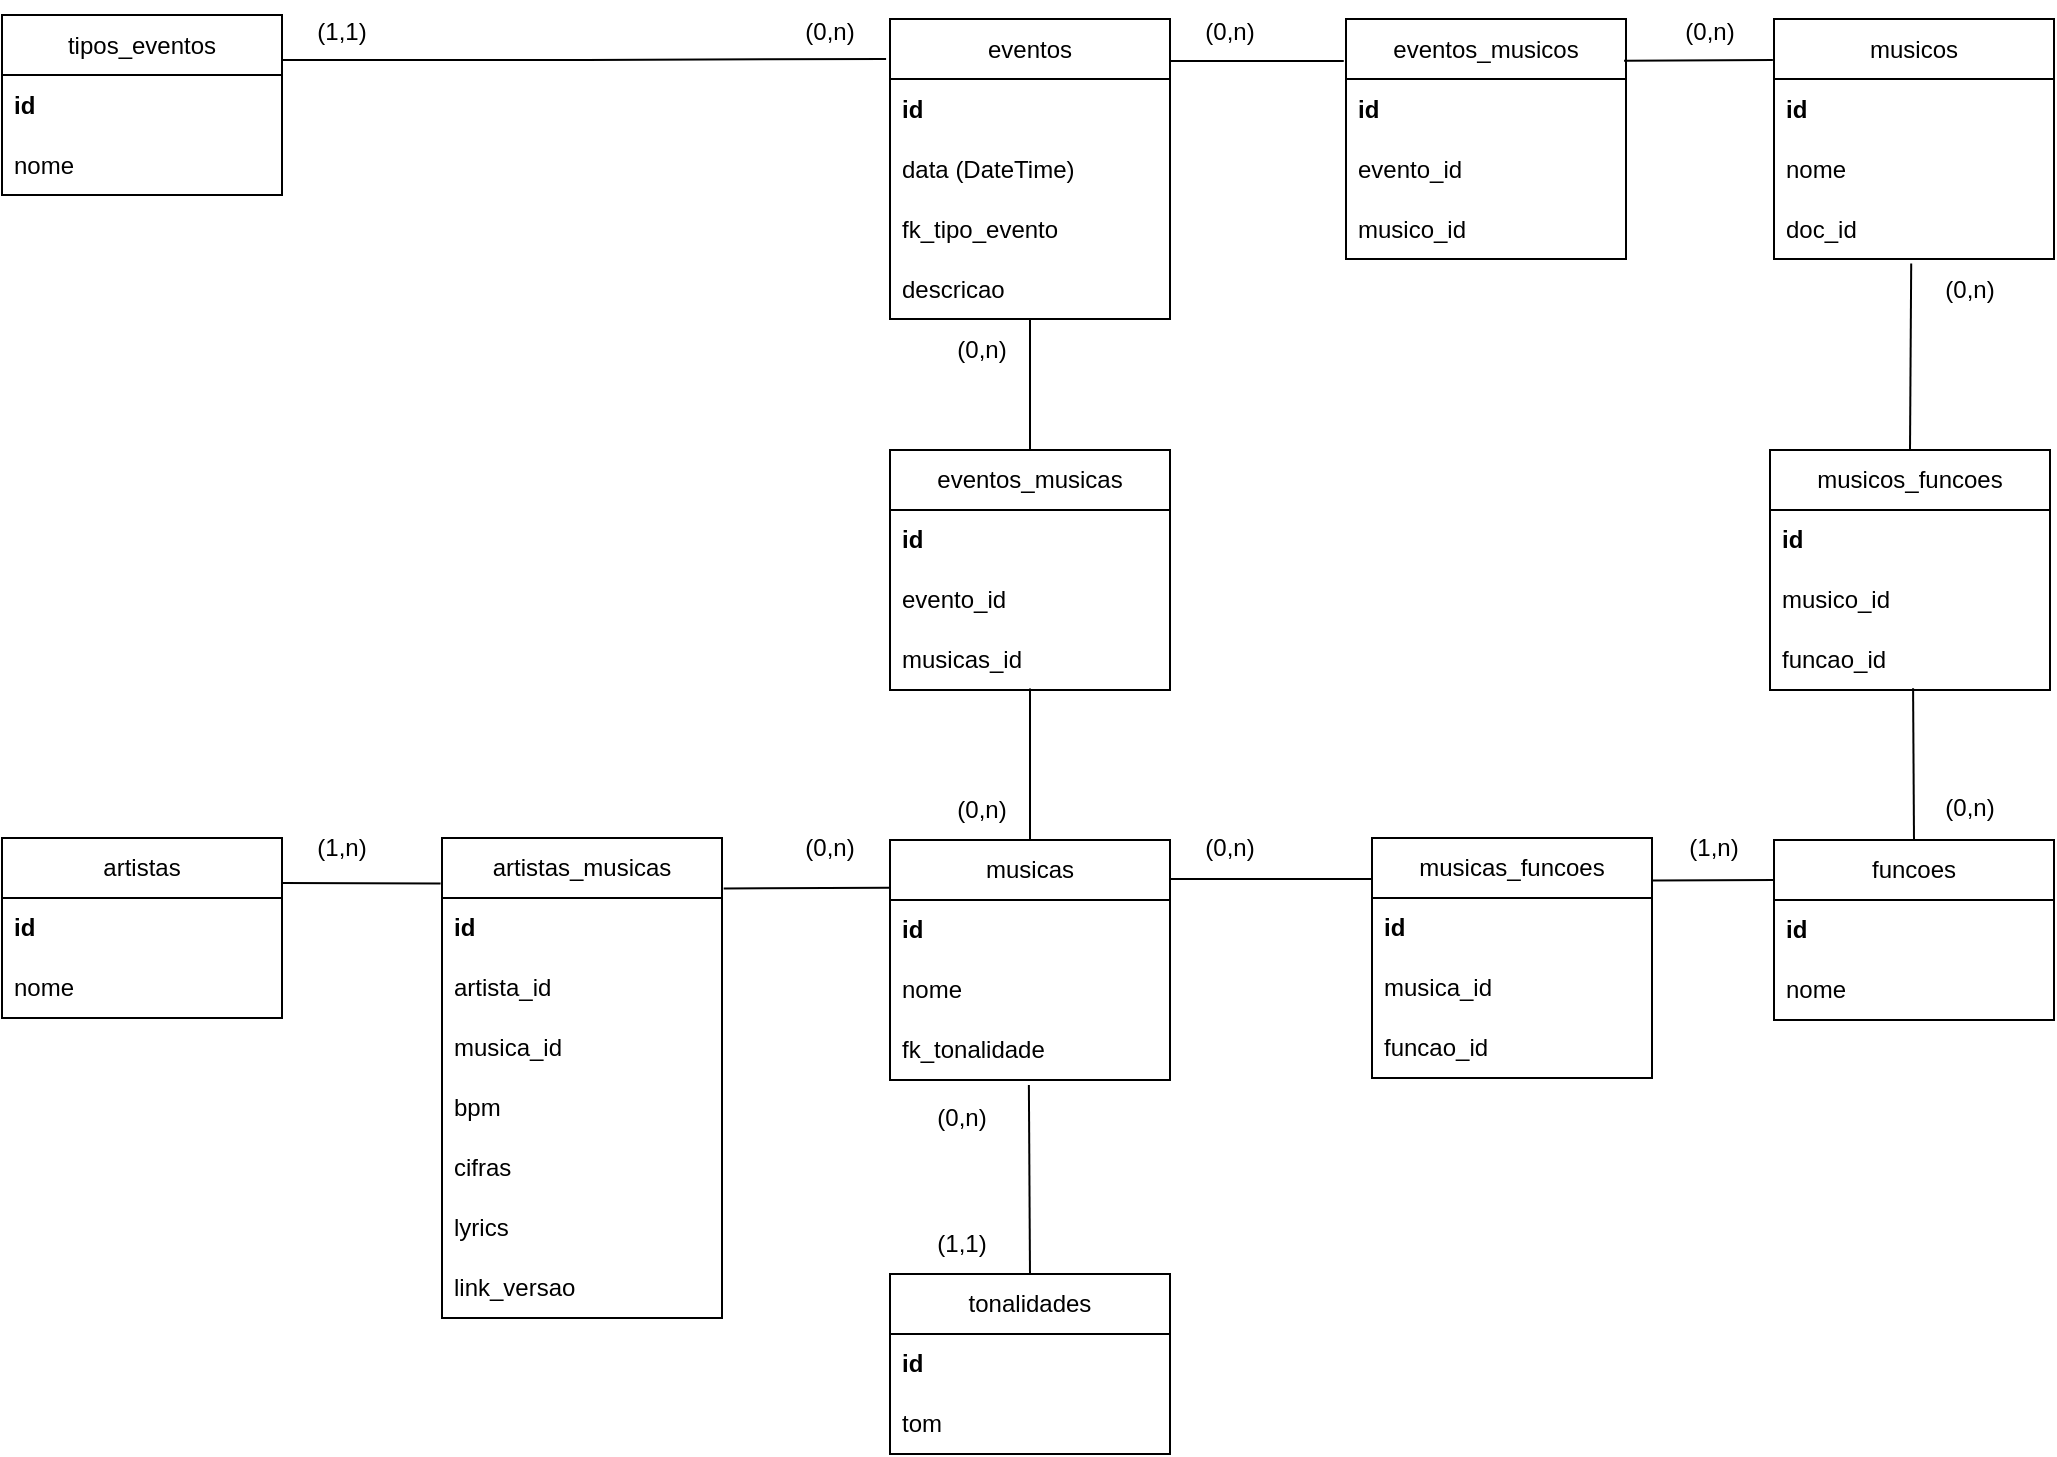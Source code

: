<mxfile pages="4">
    <diagram name="MER_ver4" id="eujvrq_PeS3J3ftfPqxR">
        <mxGraphModel dx="224" dy="138" grid="1" gridSize="10" guides="1" tooltips="1" connect="1" arrows="1" fold="1" page="1" pageScale="1" pageWidth="1169" pageHeight="827" math="0" shadow="0">
            <root>
                <mxCell id="3Fhdh68ZYhgmU5-VWTLy-0"/>
                <mxCell id="3Fhdh68ZYhgmU5-VWTLy-1" parent="3Fhdh68ZYhgmU5-VWTLy-0"/>
                <mxCell id="3Fhdh68ZYhgmU5-VWTLy-13" value="(1,1)" style="text;html=1;align=center;verticalAlign=middle;whiteSpace=wrap;rounded=0;" parent="3Fhdh68ZYhgmU5-VWTLy-1" vertex="1">
                    <mxGeometry x="553" y="685" width="60" height="30" as="geometry"/>
                </mxCell>
                <mxCell id="3Fhdh68ZYhgmU5-VWTLy-16" value="(1,n)" style="text;html=1;align=center;verticalAlign=middle;whiteSpace=wrap;rounded=0;" parent="3Fhdh68ZYhgmU5-VWTLy-1" vertex="1">
                    <mxGeometry x="243" y="487" width="60" height="30" as="geometry"/>
                </mxCell>
                <mxCell id="3Fhdh68ZYhgmU5-VWTLy-20" value="" style="group;" parent="3Fhdh68ZYhgmU5-VWTLy-1" vertex="1" connectable="0">
                    <mxGeometry x="553" y="622" width="60" height="30" as="geometry"/>
                </mxCell>
                <mxCell id="3Fhdh68ZYhgmU5-VWTLy-22" value="(0,n)" style="text;html=1;align=center;verticalAlign=middle;whiteSpace=wrap;rounded=0;" parent="3Fhdh68ZYhgmU5-VWTLy-20" vertex="1">
                    <mxGeometry width="60" height="30" as="geometry"/>
                </mxCell>
                <mxCell id="3Fhdh68ZYhgmU5-VWTLy-26" value="(0,n)" style="text;html=1;align=center;verticalAlign=middle;whiteSpace=wrap;rounded=0;" parent="3Fhdh68ZYhgmU5-VWTLy-1" vertex="1">
                    <mxGeometry x="687" y="487" width="60" height="30" as="geometry"/>
                </mxCell>
                <mxCell id="3Fhdh68ZYhgmU5-VWTLy-27" value="(1,n)" style="text;html=1;align=center;verticalAlign=middle;whiteSpace=wrap;rounded=0;" parent="3Fhdh68ZYhgmU5-VWTLy-1" vertex="1">
                    <mxGeometry x="929" y="487" width="60" height="30" as="geometry"/>
                </mxCell>
                <mxCell id="3Fhdh68ZYhgmU5-VWTLy-34" value="(0,n)" style="text;html=1;align=center;verticalAlign=middle;whiteSpace=wrap;rounded=0;container=0;" parent="3Fhdh68ZYhgmU5-VWTLy-1" vertex="1">
                    <mxGeometry x="927" y="78.5" width="60" height="30" as="geometry"/>
                </mxCell>
                <mxCell id="3Fhdh68ZYhgmU5-VWTLy-36" value="(0,n)" style="text;html=1;align=center;verticalAlign=middle;whiteSpace=wrap;rounded=0;" parent="3Fhdh68ZYhgmU5-VWTLy-1" vertex="1">
                    <mxGeometry x="1057" y="207.5" width="60" height="30" as="geometry"/>
                </mxCell>
                <mxCell id="3Fhdh68ZYhgmU5-VWTLy-40" value="(0,n)" style="text;html=1;align=center;verticalAlign=middle;whiteSpace=wrap;rounded=0;" parent="3Fhdh68ZYhgmU5-VWTLy-1" vertex="1">
                    <mxGeometry x="563" y="237.5" width="60" height="30" as="geometry"/>
                </mxCell>
                <mxCell id="3Fhdh68ZYhgmU5-VWTLy-41" value="(0,n)" style="text;html=1;align=center;verticalAlign=middle;whiteSpace=wrap;rounded=0;" parent="3Fhdh68ZYhgmU5-VWTLy-1" vertex="1">
                    <mxGeometry x="563" y="468" width="60" height="30" as="geometry"/>
                </mxCell>
                <mxCell id="3Fhdh68ZYhgmU5-VWTLy-42" value="(0,n)" style="text;html=1;align=center;verticalAlign=middle;whiteSpace=wrap;rounded=0;" parent="3Fhdh68ZYhgmU5-VWTLy-1" vertex="1">
                    <mxGeometry x="1057" y="467" width="60" height="30" as="geometry"/>
                </mxCell>
                <mxCell id="3Fhdh68ZYhgmU5-VWTLy-47" value="(1,1)" style="text;html=1;align=center;verticalAlign=middle;whiteSpace=wrap;rounded=0;" parent="3Fhdh68ZYhgmU5-VWTLy-1" vertex="1">
                    <mxGeometry x="243" y="78.5" width="60" height="30" as="geometry"/>
                </mxCell>
                <mxCell id="3Fhdh68ZYhgmU5-VWTLy-48" value="(0,n)" style="text;html=1;align=center;verticalAlign=middle;whiteSpace=wrap;rounded=0;" parent="3Fhdh68ZYhgmU5-VWTLy-1" vertex="1">
                    <mxGeometry x="487" y="78.5" width="60" height="30" as="geometry"/>
                </mxCell>
                <mxCell id="keDgH_HDW0-6vQzka-8k-0" value="tipos_eventos" style="swimlane;fontStyle=0;childLayout=stackLayout;horizontal=1;startSize=30;horizontalStack=0;resizeParent=1;resizeParentMax=0;resizeLast=0;collapsible=1;marginBottom=0;whiteSpace=wrap;html=1;" parent="3Fhdh68ZYhgmU5-VWTLy-1" vertex="1">
                    <mxGeometry x="103" y="85.5" width="140" height="90" as="geometry">
                        <mxRectangle x="103" y="85.5" width="110" height="30" as="alternateBounds"/>
                    </mxGeometry>
                </mxCell>
                <mxCell id="keDgH_HDW0-6vQzka-8k-1" value="&lt;b&gt;id&lt;/b&gt;" style="text;strokeColor=none;fillColor=none;align=left;verticalAlign=middle;spacingLeft=4;spacingRight=4;overflow=hidden;points=[[0,0.5],[1,0.5]];portConstraint=eastwest;rotatable=0;whiteSpace=wrap;html=1;" parent="keDgH_HDW0-6vQzka-8k-0" vertex="1">
                    <mxGeometry y="30" width="140" height="30" as="geometry"/>
                </mxCell>
                <mxCell id="keDgH_HDW0-6vQzka-8k-2" value="nome" style="text;strokeColor=none;fillColor=none;align=left;verticalAlign=middle;spacingLeft=4;spacingRight=4;overflow=hidden;points=[[0,0.5],[1,0.5]];portConstraint=eastwest;rotatable=0;whiteSpace=wrap;html=1;" parent="keDgH_HDW0-6vQzka-8k-0" vertex="1">
                    <mxGeometry y="60" width="140" height="30" as="geometry"/>
                </mxCell>
                <mxCell id="keDgH_HDW0-6vQzka-8k-5" value="eventos" style="swimlane;fontStyle=0;childLayout=stackLayout;horizontal=1;startSize=30;horizontalStack=0;resizeParent=1;resizeParentMax=0;resizeLast=0;collapsible=1;marginBottom=0;whiteSpace=wrap;html=1;" parent="3Fhdh68ZYhgmU5-VWTLy-1" vertex="1">
                    <mxGeometry x="547" y="87.5" width="140" height="150" as="geometry"/>
                </mxCell>
                <mxCell id="keDgH_HDW0-6vQzka-8k-6" value="&lt;b&gt;id&lt;/b&gt;" style="text;strokeColor=none;fillColor=none;align=left;verticalAlign=middle;spacingLeft=4;spacingRight=4;overflow=hidden;points=[[0,0.5],[1,0.5]];portConstraint=eastwest;rotatable=0;whiteSpace=wrap;html=1;" parent="keDgH_HDW0-6vQzka-8k-5" vertex="1">
                    <mxGeometry y="30" width="140" height="30" as="geometry"/>
                </mxCell>
                <mxCell id="keDgH_HDW0-6vQzka-8k-7" value="data (DateTime)" style="text;strokeColor=none;fillColor=none;align=left;verticalAlign=middle;spacingLeft=4;spacingRight=4;overflow=hidden;points=[[0,0.5],[1,0.5]];portConstraint=eastwest;rotatable=0;whiteSpace=wrap;html=1;" parent="keDgH_HDW0-6vQzka-8k-5" vertex="1">
                    <mxGeometry y="60" width="140" height="30" as="geometry"/>
                </mxCell>
                <mxCell id="keDgH_HDW0-6vQzka-8k-8" value="fk_tipo_evento" style="text;strokeColor=none;fillColor=none;align=left;verticalAlign=middle;spacingLeft=4;spacingRight=4;overflow=hidden;points=[[0,0.5],[1,0.5]];portConstraint=eastwest;rotatable=0;whiteSpace=wrap;html=1;" parent="keDgH_HDW0-6vQzka-8k-5" vertex="1">
                    <mxGeometry y="90" width="140" height="30" as="geometry"/>
                </mxCell>
                <mxCell id="keDgH_HDW0-6vQzka-8k-11" value="descricao" style="text;strokeColor=none;fillColor=none;align=left;verticalAlign=middle;spacingLeft=4;spacingRight=4;overflow=hidden;points=[[0,0.5],[1,0.5]];portConstraint=eastwest;rotatable=0;whiteSpace=wrap;html=1;" parent="keDgH_HDW0-6vQzka-8k-5" vertex="1">
                    <mxGeometry y="120" width="140" height="30" as="geometry"/>
                </mxCell>
                <mxCell id="keDgH_HDW0-6vQzka-8k-10" style="edgeStyle=orthogonalEdgeStyle;rounded=0;orthogonalLoop=1;jettySize=auto;html=1;exitX=1;exitY=0.25;exitDx=0;exitDy=0;entryX=-0.014;entryY=0.133;entryDx=0;entryDy=0;entryPerimeter=0;endArrow=none;startFill=0;" parent="3Fhdh68ZYhgmU5-VWTLy-1" source="keDgH_HDW0-6vQzka-8k-0" target="keDgH_HDW0-6vQzka-8k-5" edge="1">
                    <mxGeometry relative="1" as="geometry"/>
                </mxCell>
                <mxCell id="keDgH_HDW0-6vQzka-8k-12" value="artistas" style="swimlane;fontStyle=0;childLayout=stackLayout;horizontal=1;startSize=30;horizontalStack=0;resizeParent=1;resizeParentMax=0;resizeLast=0;collapsible=1;marginBottom=0;whiteSpace=wrap;html=1;" parent="3Fhdh68ZYhgmU5-VWTLy-1" vertex="1">
                    <mxGeometry x="103" y="497" width="140" height="90" as="geometry"/>
                </mxCell>
                <mxCell id="keDgH_HDW0-6vQzka-8k-13" value="&lt;b&gt;id&lt;/b&gt;" style="text;strokeColor=none;fillColor=none;align=left;verticalAlign=middle;spacingLeft=4;spacingRight=4;overflow=hidden;points=[[0,0.5],[1,0.5]];portConstraint=eastwest;rotatable=0;whiteSpace=wrap;html=1;" parent="keDgH_HDW0-6vQzka-8k-12" vertex="1">
                    <mxGeometry y="30" width="140" height="30" as="geometry"/>
                </mxCell>
                <mxCell id="keDgH_HDW0-6vQzka-8k-14" value="nome" style="text;strokeColor=none;fillColor=none;align=left;verticalAlign=middle;spacingLeft=4;spacingRight=4;overflow=hidden;points=[[0,0.5],[1,0.5]];portConstraint=eastwest;rotatable=0;whiteSpace=wrap;html=1;" parent="keDgH_HDW0-6vQzka-8k-12" vertex="1">
                    <mxGeometry y="60" width="140" height="30" as="geometry"/>
                </mxCell>
                <mxCell id="keDgH_HDW0-6vQzka-8k-17" value="artistas_musicas" style="swimlane;fontStyle=0;childLayout=stackLayout;horizontal=1;startSize=30;horizontalStack=0;resizeParent=1;resizeParentMax=0;resizeLast=0;collapsible=1;marginBottom=0;whiteSpace=wrap;html=1;" parent="3Fhdh68ZYhgmU5-VWTLy-1" vertex="1">
                    <mxGeometry x="323" y="497" width="140" height="240" as="geometry"/>
                </mxCell>
                <mxCell id="keDgH_HDW0-6vQzka-8k-18" value="&lt;b&gt;id&lt;/b&gt;" style="text;strokeColor=none;fillColor=none;align=left;verticalAlign=middle;spacingLeft=4;spacingRight=4;overflow=hidden;points=[[0,0.5],[1,0.5]];portConstraint=eastwest;rotatable=0;whiteSpace=wrap;html=1;" parent="keDgH_HDW0-6vQzka-8k-17" vertex="1">
                    <mxGeometry y="30" width="140" height="30" as="geometry"/>
                </mxCell>
                <mxCell id="keDgH_HDW0-6vQzka-8k-19" value="artista_id" style="text;strokeColor=none;fillColor=none;align=left;verticalAlign=middle;spacingLeft=4;spacingRight=4;overflow=hidden;points=[[0,0.5],[1,0.5]];portConstraint=eastwest;rotatable=0;whiteSpace=wrap;html=1;" parent="keDgH_HDW0-6vQzka-8k-17" vertex="1">
                    <mxGeometry y="60" width="140" height="30" as="geometry"/>
                </mxCell>
                <mxCell id="13" value="musica_id" style="text;strokeColor=none;fillColor=none;align=left;verticalAlign=middle;spacingLeft=4;spacingRight=4;overflow=hidden;points=[[0,0.5],[1,0.5]];portConstraint=eastwest;rotatable=0;whiteSpace=wrap;html=1;" parent="keDgH_HDW0-6vQzka-8k-17" vertex="1">
                    <mxGeometry y="90" width="140" height="30" as="geometry"/>
                </mxCell>
                <mxCell id="keDgH_HDW0-6vQzka-8k-20" value="bpm" style="text;strokeColor=none;fillColor=none;align=left;verticalAlign=middle;spacingLeft=4;spacingRight=4;overflow=hidden;points=[[0,0.5],[1,0.5]];portConstraint=eastwest;rotatable=0;whiteSpace=wrap;html=1;" parent="keDgH_HDW0-6vQzka-8k-17" vertex="1">
                    <mxGeometry y="120" width="140" height="30" as="geometry"/>
                </mxCell>
                <mxCell id="15" value="cifras" style="text;strokeColor=none;fillColor=none;align=left;verticalAlign=middle;spacingLeft=4;spacingRight=4;overflow=hidden;points=[[0,0.5],[1,0.5]];portConstraint=eastwest;rotatable=0;whiteSpace=wrap;html=1;" parent="keDgH_HDW0-6vQzka-8k-17" vertex="1">
                    <mxGeometry y="150" width="140" height="30" as="geometry"/>
                </mxCell>
                <mxCell id="16" value="lyrics" style="text;strokeColor=none;fillColor=none;align=left;verticalAlign=middle;spacingLeft=4;spacingRight=4;overflow=hidden;points=[[0,0.5],[1,0.5]];portConstraint=eastwest;rotatable=0;whiteSpace=wrap;html=1;" parent="keDgH_HDW0-6vQzka-8k-17" vertex="1">
                    <mxGeometry y="180" width="140" height="30" as="geometry"/>
                </mxCell>
                <mxCell id="17" value="link_versao" style="text;strokeColor=none;fillColor=none;align=left;verticalAlign=middle;spacingLeft=4;spacingRight=4;overflow=hidden;points=[[0,0.5],[1,0.5]];portConstraint=eastwest;rotatable=0;whiteSpace=wrap;html=1;" parent="keDgH_HDW0-6vQzka-8k-17" vertex="1">
                    <mxGeometry y="210" width="140" height="30" as="geometry"/>
                </mxCell>
                <mxCell id="0" value="musicas" style="swimlane;fontStyle=0;childLayout=stackLayout;horizontal=1;startSize=30;horizontalStack=0;resizeParent=1;resizeParentMax=0;resizeLast=0;collapsible=1;marginBottom=0;whiteSpace=wrap;html=1;" parent="3Fhdh68ZYhgmU5-VWTLy-1" vertex="1">
                    <mxGeometry x="547" y="498" width="140" height="120" as="geometry"/>
                </mxCell>
                <mxCell id="1" value="&lt;b&gt;id&lt;/b&gt;" style="text;strokeColor=none;fillColor=none;align=left;verticalAlign=middle;spacingLeft=4;spacingRight=4;overflow=hidden;points=[[0,0.5],[1,0.5]];portConstraint=eastwest;rotatable=0;whiteSpace=wrap;html=1;" parent="0" vertex="1">
                    <mxGeometry y="30" width="140" height="30" as="geometry"/>
                </mxCell>
                <mxCell id="2" value="nome" style="text;strokeColor=none;fillColor=none;align=left;verticalAlign=middle;spacingLeft=4;spacingRight=4;overflow=hidden;points=[[0,0.5],[1,0.5]];portConstraint=eastwest;rotatable=0;whiteSpace=wrap;html=1;" parent="0" vertex="1">
                    <mxGeometry y="60" width="140" height="30" as="geometry"/>
                </mxCell>
                <mxCell id="3" value="fk_tonalidade" style="text;strokeColor=none;fillColor=none;align=left;verticalAlign=middle;spacingLeft=4;spacingRight=4;overflow=hidden;points=[[0,0.5],[1,0.5]];portConstraint=eastwest;rotatable=0;whiteSpace=wrap;html=1;" parent="0" vertex="1">
                    <mxGeometry y="90" width="140" height="30" as="geometry"/>
                </mxCell>
                <mxCell id="4" value="" style="endArrow=none;html=1;exitX=1.006;exitY=0.105;exitDx=0;exitDy=0;exitPerimeter=0;entryX=0.001;entryY=0.199;entryDx=0;entryDy=0;entryPerimeter=0;" parent="3Fhdh68ZYhgmU5-VWTLy-1" source="keDgH_HDW0-6vQzka-8k-17" target="0" edge="1">
                    <mxGeometry width="50" height="50" relative="1" as="geometry">
                        <mxPoint x="493" y="532" as="sourcePoint"/>
                        <mxPoint x="543" y="482" as="targetPoint"/>
                    </mxGeometry>
                </mxCell>
                <mxCell id="3Fhdh68ZYhgmU5-VWTLy-19" value="(0,n)" style="text;html=1;align=center;verticalAlign=middle;whiteSpace=wrap;rounded=0;" parent="3Fhdh68ZYhgmU5-VWTLy-1" vertex="1">
                    <mxGeometry x="487" y="487" width="60" height="30" as="geometry"/>
                </mxCell>
                <mxCell id="5" value="eventos_musicas" style="swimlane;fontStyle=0;childLayout=stackLayout;horizontal=1;startSize=30;horizontalStack=0;resizeParent=1;resizeParentMax=0;resizeLast=0;collapsible=1;marginBottom=0;whiteSpace=wrap;html=1;" parent="3Fhdh68ZYhgmU5-VWTLy-1" vertex="1">
                    <mxGeometry x="547" y="303" width="140" height="120" as="geometry"/>
                </mxCell>
                <mxCell id="6" value="&lt;b&gt;id&lt;/b&gt;" style="text;strokeColor=none;fillColor=none;align=left;verticalAlign=middle;spacingLeft=4;spacingRight=4;overflow=hidden;points=[[0,0.5],[1,0.5]];portConstraint=eastwest;rotatable=0;whiteSpace=wrap;html=1;" parent="5" vertex="1">
                    <mxGeometry y="30" width="140" height="30" as="geometry"/>
                </mxCell>
                <mxCell id="7" value="evento_id" style="text;strokeColor=none;fillColor=none;align=left;verticalAlign=middle;spacingLeft=4;spacingRight=4;overflow=hidden;points=[[0,0.5],[1,0.5]];portConstraint=eastwest;rotatable=0;whiteSpace=wrap;html=1;" parent="5" vertex="1">
                    <mxGeometry y="60" width="140" height="30" as="geometry"/>
                </mxCell>
                <mxCell id="8" value="musicas_id" style="text;strokeColor=none;fillColor=none;align=left;verticalAlign=middle;spacingLeft=4;spacingRight=4;overflow=hidden;points=[[0,0.5],[1,0.5]];portConstraint=eastwest;rotatable=0;whiteSpace=wrap;html=1;" parent="5" vertex="1">
                    <mxGeometry y="90" width="140" height="30" as="geometry"/>
                </mxCell>
                <mxCell id="10" value="" style="endArrow=none;html=1;exitX=0.5;exitY=0;exitDx=0;exitDy=0;entryX=0.5;entryY=1;entryDx=0;entryDy=0;" parent="3Fhdh68ZYhgmU5-VWTLy-1" source="5" target="keDgH_HDW0-6vQzka-8k-5" edge="1">
                    <mxGeometry width="50" height="50" relative="1" as="geometry">
                        <mxPoint x="503" y="284" as="sourcePoint"/>
                        <mxPoint x="617" y="242" as="targetPoint"/>
                    </mxGeometry>
                </mxCell>
                <mxCell id="12" value="" style="endArrow=none;html=1;exitX=0.5;exitY=0;exitDx=0;exitDy=0;entryX=0.5;entryY=0.973;entryDx=0;entryDy=0;entryPerimeter=0;" parent="3Fhdh68ZYhgmU5-VWTLy-1" source="0" target="8" edge="1">
                    <mxGeometry width="50" height="50" relative="1" as="geometry">
                        <mxPoint x="492" y="472.5" as="sourcePoint"/>
                        <mxPoint x="618" y="392" as="targetPoint"/>
                    </mxGeometry>
                </mxCell>
                <mxCell id="14" value="" style="endArrow=none;html=1;exitX=1;exitY=0.25;exitDx=0;exitDy=0;entryX=-0.005;entryY=0.095;entryDx=0;entryDy=0;entryPerimeter=0;" parent="3Fhdh68ZYhgmU5-VWTLy-1" source="keDgH_HDW0-6vQzka-8k-12" target="keDgH_HDW0-6vQzka-8k-17" edge="1">
                    <mxGeometry width="50" height="50" relative="1" as="geometry">
                        <mxPoint x="266" y="562" as="sourcePoint"/>
                        <mxPoint x="321" y="521" as="targetPoint"/>
                    </mxGeometry>
                </mxCell>
                <mxCell id="18" value="tonalidades" style="swimlane;fontStyle=0;childLayout=stackLayout;horizontal=1;startSize=30;horizontalStack=0;resizeParent=1;resizeParentMax=0;resizeLast=0;collapsible=1;marginBottom=0;whiteSpace=wrap;html=1;" parent="3Fhdh68ZYhgmU5-VWTLy-1" vertex="1">
                    <mxGeometry x="547" y="715" width="140" height="90" as="geometry"/>
                </mxCell>
                <mxCell id="19" value="&lt;b&gt;id&lt;/b&gt;" style="text;strokeColor=none;fillColor=none;align=left;verticalAlign=middle;spacingLeft=4;spacingRight=4;overflow=hidden;points=[[0,0.5],[1,0.5]];portConstraint=eastwest;rotatable=0;whiteSpace=wrap;html=1;" parent="18" vertex="1">
                    <mxGeometry y="30" width="140" height="30" as="geometry"/>
                </mxCell>
                <mxCell id="20" value="tom" style="text;strokeColor=none;fillColor=none;align=left;verticalAlign=middle;spacingLeft=4;spacingRight=4;overflow=hidden;points=[[0,0.5],[1,0.5]];portConstraint=eastwest;rotatable=0;whiteSpace=wrap;html=1;" parent="18" vertex="1">
                    <mxGeometry y="60" width="140" height="30" as="geometry"/>
                </mxCell>
                <mxCell id="22" value="" style="endArrow=none;html=1;entryX=0.496;entryY=1.084;entryDx=0;entryDy=0;entryPerimeter=0;exitX=0.5;exitY=0;exitDx=0;exitDy=0;" parent="3Fhdh68ZYhgmU5-VWTLy-1" source="18" target="3" edge="1">
                    <mxGeometry width="50" height="50" relative="1" as="geometry">
                        <mxPoint x="563" y="692" as="sourcePoint"/>
                        <mxPoint x="613" y="642" as="targetPoint"/>
                    </mxGeometry>
                </mxCell>
                <mxCell id="23" value="musicas_funcoes" style="swimlane;fontStyle=0;childLayout=stackLayout;horizontal=1;startSize=30;horizontalStack=0;resizeParent=1;resizeParentMax=0;resizeLast=0;collapsible=1;marginBottom=0;whiteSpace=wrap;html=1;" parent="3Fhdh68ZYhgmU5-VWTLy-1" vertex="1">
                    <mxGeometry x="788" y="497" width="140" height="120" as="geometry"/>
                </mxCell>
                <mxCell id="24" value="&lt;b&gt;id&lt;/b&gt;" style="text;strokeColor=none;fillColor=none;align=left;verticalAlign=middle;spacingLeft=4;spacingRight=4;overflow=hidden;points=[[0,0.5],[1,0.5]];portConstraint=eastwest;rotatable=0;whiteSpace=wrap;html=1;" parent="23" vertex="1">
                    <mxGeometry y="30" width="140" height="30" as="geometry"/>
                </mxCell>
                <mxCell id="25" value="musica_id" style="text;strokeColor=none;fillColor=none;align=left;verticalAlign=middle;spacingLeft=4;spacingRight=4;overflow=hidden;points=[[0,0.5],[1,0.5]];portConstraint=eastwest;rotatable=0;whiteSpace=wrap;html=1;" parent="23" vertex="1">
                    <mxGeometry y="60" width="140" height="30" as="geometry"/>
                </mxCell>
                <mxCell id="26" value="funcao_id" style="text;strokeColor=none;fillColor=none;align=left;verticalAlign=middle;spacingLeft=4;spacingRight=4;overflow=hidden;points=[[0,0.5],[1,0.5]];portConstraint=eastwest;rotatable=0;whiteSpace=wrap;html=1;" parent="23" vertex="1">
                    <mxGeometry y="90" width="140" height="30" as="geometry"/>
                </mxCell>
                <mxCell id="27" value="funcoes" style="swimlane;fontStyle=0;childLayout=stackLayout;horizontal=1;startSize=30;horizontalStack=0;resizeParent=1;resizeParentMax=0;resizeLast=0;collapsible=1;marginBottom=0;whiteSpace=wrap;html=1;" parent="3Fhdh68ZYhgmU5-VWTLy-1" vertex="1">
                    <mxGeometry x="989" y="498" width="140" height="90" as="geometry"/>
                </mxCell>
                <mxCell id="28" value="&lt;b&gt;id&lt;/b&gt;" style="text;strokeColor=none;fillColor=none;align=left;verticalAlign=middle;spacingLeft=4;spacingRight=4;overflow=hidden;points=[[0,0.5],[1,0.5]];portConstraint=eastwest;rotatable=0;whiteSpace=wrap;html=1;" parent="27" vertex="1">
                    <mxGeometry y="30" width="140" height="30" as="geometry"/>
                </mxCell>
                <mxCell id="29" value="nome" style="text;strokeColor=none;fillColor=none;align=left;verticalAlign=middle;spacingLeft=4;spacingRight=4;overflow=hidden;points=[[0,0.5],[1,0.5]];portConstraint=eastwest;rotatable=0;whiteSpace=wrap;html=1;" parent="27" vertex="1">
                    <mxGeometry y="60" width="140" height="30" as="geometry"/>
                </mxCell>
                <mxCell id="31" value="" style="endArrow=none;html=1;exitX=0.999;exitY=0.162;exitDx=0;exitDy=0;exitPerimeter=0;entryX=0.003;entryY=0.171;entryDx=0;entryDy=0;entryPerimeter=0;" parent="3Fhdh68ZYhgmU5-VWTLy-1" source="0" target="23" edge="1">
                    <mxGeometry width="50" height="50" relative="1" as="geometry">
                        <mxPoint x="707" y="568" as="sourcePoint"/>
                        <mxPoint x="757" y="518" as="targetPoint"/>
                    </mxGeometry>
                </mxCell>
                <mxCell id="32" value="" style="endArrow=none;html=1;exitX=0.999;exitY=0.177;exitDx=0;exitDy=0;exitPerimeter=0;entryX=0.001;entryY=0.222;entryDx=0;entryDy=0;entryPerimeter=0;" parent="3Fhdh68ZYhgmU5-VWTLy-1" source="23" target="27" edge="1">
                    <mxGeometry width="50" height="50" relative="1" as="geometry">
                        <mxPoint x="909" y="517" as="sourcePoint"/>
                        <mxPoint x="959" y="467" as="targetPoint"/>
                    </mxGeometry>
                </mxCell>
                <mxCell id="33" value="eventos_musicos" style="swimlane;fontStyle=0;childLayout=stackLayout;horizontal=1;startSize=30;horizontalStack=0;resizeParent=1;resizeParentMax=0;resizeLast=0;collapsible=1;marginBottom=0;whiteSpace=wrap;html=1;" parent="3Fhdh68ZYhgmU5-VWTLy-1" vertex="1">
                    <mxGeometry x="775" y="87.5" width="140" height="120" as="geometry"/>
                </mxCell>
                <mxCell id="34" value="&lt;b&gt;id&lt;/b&gt;" style="text;strokeColor=none;fillColor=none;align=left;verticalAlign=middle;spacingLeft=4;spacingRight=4;overflow=hidden;points=[[0,0.5],[1,0.5]];portConstraint=eastwest;rotatable=0;whiteSpace=wrap;html=1;" parent="33" vertex="1">
                    <mxGeometry y="30" width="140" height="30" as="geometry"/>
                </mxCell>
                <mxCell id="35" value="evento_id" style="text;strokeColor=none;fillColor=none;align=left;verticalAlign=middle;spacingLeft=4;spacingRight=4;overflow=hidden;points=[[0,0.5],[1,0.5]];portConstraint=eastwest;rotatable=0;whiteSpace=wrap;html=1;" parent="33" vertex="1">
                    <mxGeometry y="60" width="140" height="30" as="geometry"/>
                </mxCell>
                <mxCell id="36" value="musico_id" style="text;strokeColor=none;fillColor=none;align=left;verticalAlign=middle;spacingLeft=4;spacingRight=4;overflow=hidden;points=[[0,0.5],[1,0.5]];portConstraint=eastwest;rotatable=0;whiteSpace=wrap;html=1;" parent="33" vertex="1">
                    <mxGeometry y="90" width="140" height="30" as="geometry"/>
                </mxCell>
                <mxCell id="38" value="musicos" style="swimlane;fontStyle=0;childLayout=stackLayout;horizontal=1;startSize=30;horizontalStack=0;resizeParent=1;resizeParentMax=0;resizeLast=0;collapsible=1;marginBottom=0;whiteSpace=wrap;html=1;" parent="3Fhdh68ZYhgmU5-VWTLy-1" vertex="1">
                    <mxGeometry x="989" y="87.5" width="140" height="120" as="geometry"/>
                </mxCell>
                <mxCell id="39" value="&lt;b&gt;id&lt;/b&gt;" style="text;strokeColor=none;fillColor=none;align=left;verticalAlign=middle;spacingLeft=4;spacingRight=4;overflow=hidden;points=[[0,0.5],[1,0.5]];portConstraint=eastwest;rotatable=0;whiteSpace=wrap;html=1;" parent="38" vertex="1">
                    <mxGeometry y="30" width="140" height="30" as="geometry"/>
                </mxCell>
                <mxCell id="40" value="nome" style="text;strokeColor=none;fillColor=none;align=left;verticalAlign=middle;spacingLeft=4;spacingRight=4;overflow=hidden;points=[[0,0.5],[1,0.5]];portConstraint=eastwest;rotatable=0;whiteSpace=wrap;html=1;" parent="38" vertex="1">
                    <mxGeometry y="60" width="140" height="30" as="geometry"/>
                </mxCell>
                <mxCell id="41" value="doc_id" style="text;strokeColor=none;fillColor=none;align=left;verticalAlign=middle;spacingLeft=4;spacingRight=4;overflow=hidden;points=[[0,0.5],[1,0.5]];portConstraint=eastwest;rotatable=0;whiteSpace=wrap;html=1;" parent="38" vertex="1">
                    <mxGeometry y="90" width="140" height="30" as="geometry"/>
                </mxCell>
                <mxCell id="3Fhdh68ZYhgmU5-VWTLy-39" value="(0,n)" style="text;html=1;align=center;verticalAlign=middle;whiteSpace=wrap;rounded=0;" parent="3Fhdh68ZYhgmU5-VWTLy-1" vertex="1">
                    <mxGeometry x="687" y="78.5" width="60" height="30" as="geometry"/>
                </mxCell>
                <mxCell id="42" value="" style="endArrow=none;html=1;exitX=0;exitY=1;exitDx=0;exitDy=0;entryX=-0.008;entryY=0.175;entryDx=0;entryDy=0;entryPerimeter=0;" parent="3Fhdh68ZYhgmU5-VWTLy-1" source="3Fhdh68ZYhgmU5-VWTLy-39" target="33" edge="1">
                    <mxGeometry width="50" height="50" relative="1" as="geometry">
                        <mxPoint x="687" y="187.5" as="sourcePoint"/>
                        <mxPoint x="737" y="137.5" as="targetPoint"/>
                    </mxGeometry>
                </mxCell>
                <mxCell id="43" value="" style="endArrow=none;html=1;exitX=0.993;exitY=0.174;exitDx=0;exitDy=0;exitPerimeter=0;entryX=-0.004;entryY=0.171;entryDx=0;entryDy=0;entryPerimeter=0;" parent="3Fhdh68ZYhgmU5-VWTLy-1" source="33" target="38" edge="1">
                    <mxGeometry width="50" height="50" relative="1" as="geometry">
                        <mxPoint x="899" y="87.5" as="sourcePoint"/>
                        <mxPoint x="949" y="37.5" as="targetPoint"/>
                    </mxGeometry>
                </mxCell>
                <mxCell id="44" value="musicos_funcoes" style="swimlane;fontStyle=0;childLayout=stackLayout;horizontal=1;startSize=30;horizontalStack=0;resizeParent=1;resizeParentMax=0;resizeLast=0;collapsible=1;marginBottom=0;whiteSpace=wrap;html=1;" parent="3Fhdh68ZYhgmU5-VWTLy-1" vertex="1">
                    <mxGeometry x="987" y="303" width="140" height="120" as="geometry"/>
                </mxCell>
                <mxCell id="45" value="&lt;b&gt;id&lt;/b&gt;" style="text;strokeColor=none;fillColor=none;align=left;verticalAlign=middle;spacingLeft=4;spacingRight=4;overflow=hidden;points=[[0,0.5],[1,0.5]];portConstraint=eastwest;rotatable=0;whiteSpace=wrap;html=1;" parent="44" vertex="1">
                    <mxGeometry y="30" width="140" height="30" as="geometry"/>
                </mxCell>
                <mxCell id="46" value="musico_id" style="text;strokeColor=none;fillColor=none;align=left;verticalAlign=middle;spacingLeft=4;spacingRight=4;overflow=hidden;points=[[0,0.5],[1,0.5]];portConstraint=eastwest;rotatable=0;whiteSpace=wrap;html=1;" parent="44" vertex="1">
                    <mxGeometry y="60" width="140" height="30" as="geometry"/>
                </mxCell>
                <mxCell id="47" value="funcao_id" style="text;strokeColor=none;fillColor=none;align=left;verticalAlign=middle;spacingLeft=4;spacingRight=4;overflow=hidden;points=[[0,0.5],[1,0.5]];portConstraint=eastwest;rotatable=0;whiteSpace=wrap;html=1;" parent="44" vertex="1">
                    <mxGeometry y="90" width="140" height="30" as="geometry"/>
                </mxCell>
                <mxCell id="48" value="" style="endArrow=none;html=1;entryX=0.49;entryY=1.076;entryDx=0;entryDy=0;entryPerimeter=0;exitX=0.5;exitY=0;exitDx=0;exitDy=0;" parent="3Fhdh68ZYhgmU5-VWTLy-1" source="44" target="41" edge="1">
                    <mxGeometry width="50" height="50" relative="1" as="geometry">
                        <mxPoint x="909" y="317.5" as="sourcePoint"/>
                        <mxPoint x="959" y="267.5" as="targetPoint"/>
                    </mxGeometry>
                </mxCell>
                <mxCell id="49" value="" style="endArrow=none;html=1;entryX=0.511;entryY=0.97;entryDx=0;entryDy=0;entryPerimeter=0;exitX=0.5;exitY=0;exitDx=0;exitDy=0;" parent="3Fhdh68ZYhgmU5-VWTLy-1" source="27" target="47" edge="1">
                    <mxGeometry width="50" height="50" relative="1" as="geometry">
                        <mxPoint x="879" y="468" as="sourcePoint"/>
                        <mxPoint x="929" y="418" as="targetPoint"/>
                    </mxGeometry>
                </mxCell>
            </root>
        </mxGraphModel>
    </diagram>
    <diagram name="MER_ver3" id="PspEnpLN4uV9ZOp_XvrY">
        <mxGraphModel dx="772" dy="475" grid="1" gridSize="10" guides="1" tooltips="1" connect="1" arrows="1" fold="1" page="1" pageScale="1" pageWidth="827" pageHeight="1169" math="0" shadow="0">
            <root>
                <mxCell id="5YsJFOS2C-EcRoHomSBd-0"/>
                <mxCell id="5YsJFOS2C-EcRoHomSBd-1" parent="5YsJFOS2C-EcRoHomSBd-0"/>
                <mxCell id="5YsJFOS2C-EcRoHomSBd-2" value="MÚSICAS" style="rounded=0;whiteSpace=wrap;html=1;" parent="5YsJFOS2C-EcRoHomSBd-1" vertex="1">
                    <mxGeometry x="358" y="590" width="120" height="60" as="geometry"/>
                </mxCell>
                <mxCell id="5YsJFOS2C-EcRoHomSBd-3" value="auxilia" style="rhombus;whiteSpace=wrap;html=1;" parent="5YsJFOS2C-EcRoHomSBd-1" vertex="1">
                    <mxGeometry x="548" y="324" width="100" height="90" as="geometry"/>
                </mxCell>
                <mxCell id="5YsJFOS2C-EcRoHomSBd-4" value="ARTISTA" style="rounded=0;whiteSpace=wrap;html=1;" parent="5YsJFOS2C-EcRoHomSBd-1" vertex="1">
                    <mxGeometry x="18" y="585" width="120" height="60" as="geometry"/>
                </mxCell>
                <mxCell id="5YsJFOS2C-EcRoHomSBd-5" value="FUNÇÃO" style="rounded=0;whiteSpace=wrap;html=1;" parent="5YsJFOS2C-EcRoHomSBd-1" vertex="1">
                    <mxGeometry x="692" y="590" width="120" height="60" as="geometry"/>
                </mxCell>
                <mxCell id="5YsJFOS2C-EcRoHomSBd-6" value="" style="endArrow=none;html=1;rounded=0;exitX=1;exitY=0.5;exitDx=0;exitDy=0;entryX=0;entryY=0.5;entryDx=0;entryDy=0;edgeStyle=orthogonalEdgeStyle;elbow=vertical;" parent="5YsJFOS2C-EcRoHomSBd-1" source="5YsJFOS2C-EcRoHomSBd-38" target="5YsJFOS2C-EcRoHomSBd-3" edge="1">
                    <mxGeometry width="50" height="50" relative="1" as="geometry">
                        <mxPoint x="578" y="534" as="sourcePoint"/>
                        <mxPoint x="628" y="484" as="targetPoint"/>
                    </mxGeometry>
                </mxCell>
                <mxCell id="5YsJFOS2C-EcRoHomSBd-7" style="edgeStyle=orthogonalEdgeStyle;rounded=0;orthogonalLoop=1;jettySize=auto;html=1;exitX=1;exitY=0.5;exitDx=0;exitDy=0;entryX=-0.005;entryY=0.586;entryDx=0;entryDy=0;endArrow=none;startFill=0;entryPerimeter=0;" parent="5YsJFOS2C-EcRoHomSBd-1" source="5YsJFOS2C-EcRoHomSBd-3" target="5YsJFOS2C-EcRoHomSBd-35" edge="1">
                    <mxGeometry relative="1" as="geometry">
                        <Array as="points">
                            <mxPoint x="708" y="369"/>
                        </Array>
                    </mxGeometry>
                </mxCell>
                <mxCell id="5YsJFOS2C-EcRoHomSBd-8" value="TONALIDADES" style="rounded=0;whiteSpace=wrap;html=1;" parent="5YsJFOS2C-EcRoHomSBd-1" vertex="1">
                    <mxGeometry x="358" y="870" width="120" height="60" as="geometry"/>
                </mxCell>
                <mxCell id="5YsJFOS2C-EcRoHomSBd-9" style="edgeStyle=orthogonalEdgeStyle;rounded=0;orthogonalLoop=1;jettySize=auto;html=1;exitX=0.5;exitY=1;exitDx=0;exitDy=0;entryX=0.5;entryY=0;entryDx=0;entryDy=0;endArrow=none;startFill=0;" parent="5YsJFOS2C-EcRoHomSBd-1" source="5YsJFOS2C-EcRoHomSBd-33" target="5YsJFOS2C-EcRoHomSBd-5" edge="1">
                    <mxGeometry relative="1" as="geometry"/>
                </mxCell>
                <mxCell id="5YsJFOS2C-EcRoHomSBd-10" style="edgeStyle=orthogonalEdgeStyle;rounded=0;orthogonalLoop=1;jettySize=auto;html=1;exitX=0.5;exitY=1;exitDx=0;exitDy=0;endArrow=none;startFill=0;" parent="5YsJFOS2C-EcRoHomSBd-1" source="5YsJFOS2C-EcRoHomSBd-35" target="5YsJFOS2C-EcRoHomSBd-33" edge="1">
                    <mxGeometry relative="1" as="geometry">
                        <mxPoint x="712" y="360" as="sourcePoint"/>
                        <mxPoint x="763" y="275" as="targetPoint"/>
                    </mxGeometry>
                </mxCell>
                <mxCell id="5YsJFOS2C-EcRoHomSBd-11" value="executa" style="rhombus;whiteSpace=wrap;html=1;" parent="5YsJFOS2C-EcRoHomSBd-1" vertex="1">
                    <mxGeometry x="368" y="720" width="100" height="90" as="geometry"/>
                </mxCell>
                <mxCell id="5YsJFOS2C-EcRoHomSBd-12" style="edgeStyle=orthogonalEdgeStyle;rounded=0;orthogonalLoop=1;jettySize=auto;html=1;exitX=0.5;exitY=1;exitDx=0;exitDy=0;endArrow=none;startFill=0;entryX=0.5;entryY=0;entryDx=0;entryDy=0;" parent="5YsJFOS2C-EcRoHomSBd-1" source="5YsJFOS2C-EcRoHomSBd-11" target="5YsJFOS2C-EcRoHomSBd-8" edge="1">
                    <mxGeometry relative="1" as="geometry">
                        <mxPoint x="558" y="680" as="sourcePoint"/>
                        <mxPoint x="588" y="830" as="targetPoint"/>
                    </mxGeometry>
                </mxCell>
                <mxCell id="5YsJFOS2C-EcRoHomSBd-13" value="(1,1)" style="text;html=1;align=center;verticalAlign=middle;whiteSpace=wrap;rounded=0;" parent="5YsJFOS2C-EcRoHomSBd-1" vertex="1">
                    <mxGeometry x="408" y="840" width="60" height="30" as="geometry"/>
                </mxCell>
                <mxCell id="5YsJFOS2C-EcRoHomSBd-14" value="interpreta" style="rhombus;whiteSpace=wrap;html=1;" parent="5YsJFOS2C-EcRoHomSBd-1" vertex="1">
                    <mxGeometry x="198" y="570" width="100" height="90" as="geometry"/>
                </mxCell>
                <mxCell id="5YsJFOS2C-EcRoHomSBd-15" style="edgeStyle=orthogonalEdgeStyle;rounded=0;orthogonalLoop=1;jettySize=auto;html=1;exitX=1;exitY=0.5;exitDx=0;exitDy=0;endArrow=none;startFill=0;entryX=0;entryY=0.5;entryDx=0;entryDy=0;" parent="5YsJFOS2C-EcRoHomSBd-1" source="5YsJFOS2C-EcRoHomSBd-4" target="5YsJFOS2C-EcRoHomSBd-14" edge="1">
                    <mxGeometry relative="1" as="geometry">
                        <mxPoint x="368" y="480" as="sourcePoint"/>
                        <mxPoint x="248" y="560" as="targetPoint"/>
                        <Array as="points"/>
                    </mxGeometry>
                </mxCell>
                <mxCell id="5YsJFOS2C-EcRoHomSBd-16" value="(1,n)" style="text;html=1;align=center;verticalAlign=middle;whiteSpace=wrap;rounded=0;" parent="5YsJFOS2C-EcRoHomSBd-1" vertex="1">
                    <mxGeometry x="126" y="588" width="60" height="30" as="geometry"/>
                </mxCell>
                <mxCell id="5YsJFOS2C-EcRoHomSBd-17" value="" style="group;" parent="5YsJFOS2C-EcRoHomSBd-1" vertex="1" connectable="0">
                    <mxGeometry x="308" y="590" width="60" height="30" as="geometry"/>
                </mxCell>
                <mxCell id="5YsJFOS2C-EcRoHomSBd-18" style="rounded=0;orthogonalLoop=1;jettySize=auto;html=1;exitX=1;exitY=0.5;exitDx=0;exitDy=0;endArrow=none;startFill=0;entryX=-0.003;entryY=0.42;entryDx=0;entryDy=0;entryPerimeter=0;edgeStyle=orthogonalEdgeStyle;" parent="5YsJFOS2C-EcRoHomSBd-17" source="5YsJFOS2C-EcRoHomSBd-14" target="5YsJFOS2C-EcRoHomSBd-2" edge="1">
                    <mxGeometry relative="1" as="geometry">
                        <mxPoint x="253" y="-230" as="sourcePoint"/>
                        <mxPoint x="273" y="-160" as="targetPoint"/>
                    </mxGeometry>
                </mxCell>
                <mxCell id="5YsJFOS2C-EcRoHomSBd-19" value="(0,n)" style="text;html=1;align=center;verticalAlign=middle;whiteSpace=wrap;rounded=0;" parent="5YsJFOS2C-EcRoHomSBd-17" vertex="1">
                    <mxGeometry width="60" height="30" as="geometry"/>
                </mxCell>
                <mxCell id="5YsJFOS2C-EcRoHomSBd-20" value="" style="group;" parent="5YsJFOS2C-EcRoHomSBd-1" vertex="1" connectable="0">
                    <mxGeometry x="408" y="650" width="60" height="30" as="geometry"/>
                </mxCell>
                <mxCell id="5YsJFOS2C-EcRoHomSBd-21" style="edgeStyle=orthogonalEdgeStyle;rounded=0;orthogonalLoop=1;jettySize=auto;html=1;exitX=0.5;exitY=1;exitDx=0;exitDy=0;endArrow=none;startFill=0;entryX=0.5;entryY=0;entryDx=0;entryDy=0;" parent="5YsJFOS2C-EcRoHomSBd-20" source="5YsJFOS2C-EcRoHomSBd-2" target="5YsJFOS2C-EcRoHomSBd-11" edge="1">
                    <mxGeometry relative="1" as="geometry">
                        <mxPoint x="243.5" y="10" as="sourcePoint"/>
                        <mxPoint x="273.5" y="160" as="targetPoint"/>
                    </mxGeometry>
                </mxCell>
                <mxCell id="5YsJFOS2C-EcRoHomSBd-22" value="(0,n)" style="text;html=1;align=center;verticalAlign=middle;whiteSpace=wrap;rounded=0;" parent="5YsJFOS2C-EcRoHomSBd-20" vertex="1">
                    <mxGeometry width="60" height="30" as="geometry"/>
                </mxCell>
                <mxCell id="5YsJFOS2C-EcRoHomSBd-23" value="interpreta" style="rhombus;whiteSpace=wrap;html=1;" parent="5YsJFOS2C-EcRoHomSBd-1" vertex="1">
                    <mxGeometry x="548" y="575" width="100" height="90" as="geometry"/>
                </mxCell>
                <mxCell id="5YsJFOS2C-EcRoHomSBd-24" style="edgeStyle=orthogonalEdgeStyle;rounded=0;orthogonalLoop=1;jettySize=auto;html=1;endArrow=none;startFill=0;entryX=1;entryY=0.5;entryDx=0;entryDy=0;exitX=0;exitY=0.5;exitDx=0;exitDy=0;" parent="5YsJFOS2C-EcRoHomSBd-1" source="5YsJFOS2C-EcRoHomSBd-23" target="5YsJFOS2C-EcRoHomSBd-2" edge="1">
                    <mxGeometry relative="1" as="geometry">
                        <mxPoint x="628" y="680" as="sourcePoint"/>
                        <mxPoint x="618" y="750" as="targetPoint"/>
                    </mxGeometry>
                </mxCell>
                <mxCell id="5YsJFOS2C-EcRoHomSBd-25" style="edgeStyle=orthogonalEdgeStyle;rounded=0;orthogonalLoop=1;jettySize=auto;html=1;endArrow=none;startFill=0;entryX=1;entryY=0.5;entryDx=0;entryDy=0;exitX=0;exitY=0.5;exitDx=0;exitDy=0;" parent="5YsJFOS2C-EcRoHomSBd-1" source="5YsJFOS2C-EcRoHomSBd-5" target="5YsJFOS2C-EcRoHomSBd-23" edge="1">
                    <mxGeometry relative="1" as="geometry">
                        <mxPoint x="602" y="750" as="sourcePoint"/>
                        <mxPoint x="701.97" y="730" as="targetPoint"/>
                        <Array as="points"/>
                    </mxGeometry>
                </mxCell>
                <mxCell id="5YsJFOS2C-EcRoHomSBd-26" value="(0,n)" style="text;html=1;align=center;verticalAlign=middle;whiteSpace=wrap;rounded=0;" parent="5YsJFOS2C-EcRoHomSBd-1" vertex="1">
                    <mxGeometry x="470" y="618" width="60" height="30" as="geometry"/>
                </mxCell>
                <mxCell id="5YsJFOS2C-EcRoHomSBd-27" value="(1,n)" style="text;html=1;align=center;verticalAlign=middle;whiteSpace=wrap;rounded=0;" parent="5YsJFOS2C-EcRoHomSBd-1" vertex="1">
                    <mxGeometry x="642" y="618" width="60" height="30" as="geometry"/>
                </mxCell>
                <mxCell id="5YsJFOS2C-EcRoHomSBd-28" value="interpreta" style="rhombus;whiteSpace=wrap;html=1;" parent="5YsJFOS2C-EcRoHomSBd-1" vertex="1">
                    <mxGeometry x="368" y="455" width="100" height="90" as="geometry"/>
                </mxCell>
                <mxCell id="5YsJFOS2C-EcRoHomSBd-29" style="edgeStyle=orthogonalEdgeStyle;rounded=0;orthogonalLoop=1;jettySize=auto;html=1;endArrow=none;startFill=0;exitX=0.5;exitY=1;exitDx=0;exitDy=0;entryX=0.5;entryY=0;entryDx=0;entryDy=0;" parent="5YsJFOS2C-EcRoHomSBd-1" source="5YsJFOS2C-EcRoHomSBd-38" target="5YsJFOS2C-EcRoHomSBd-28" edge="1">
                    <mxGeometry relative="1" as="geometry">
                        <mxPoint x="388" y="502.5" as="sourcePoint"/>
                        <mxPoint x="248" y="504" as="targetPoint"/>
                    </mxGeometry>
                </mxCell>
                <mxCell id="5YsJFOS2C-EcRoHomSBd-30" style="edgeStyle=orthogonalEdgeStyle;rounded=0;orthogonalLoop=1;jettySize=auto;html=1;endArrow=none;startFill=0;entryX=0.5;entryY=0;entryDx=0;entryDy=0;exitX=0.5;exitY=1;exitDx=0;exitDy=0;" parent="5YsJFOS2C-EcRoHomSBd-1" source="5YsJFOS2C-EcRoHomSBd-28" target="5YsJFOS2C-EcRoHomSBd-2" edge="1">
                    <mxGeometry relative="1" as="geometry">
                        <mxPoint x="668" y="500" as="sourcePoint"/>
                        <mxPoint x="488" y="515" as="targetPoint"/>
                    </mxGeometry>
                </mxCell>
                <mxCell id="5YsJFOS2C-EcRoHomSBd-31" value="" style="group" parent="5YsJFOS2C-EcRoHomSBd-1" vertex="1" connectable="0">
                    <mxGeometry x="702" y="455" width="110" height="120" as="geometry"/>
                </mxCell>
                <mxCell id="5YsJFOS2C-EcRoHomSBd-32" value="" style="group" parent="5YsJFOS2C-EcRoHomSBd-31" vertex="1" connectable="0">
                    <mxGeometry width="100" height="110" as="geometry"/>
                </mxCell>
                <mxCell id="5YsJFOS2C-EcRoHomSBd-33" value="exerce" style="rhombus;whiteSpace=wrap;html=1;" parent="5YsJFOS2C-EcRoHomSBd-32" vertex="1">
                    <mxGeometry width="100" height="90" as="geometry"/>
                </mxCell>
                <mxCell id="5YsJFOS2C-EcRoHomSBd-34" value="(0,n)" style="text;html=1;align=center;verticalAlign=middle;whiteSpace=wrap;rounded=0;container=0;" parent="5YsJFOS2C-EcRoHomSBd-1" vertex="1">
                    <mxGeometry x="640" y="342" width="60" height="30" as="geometry"/>
                </mxCell>
                <mxCell id="5YsJFOS2C-EcRoHomSBd-35" value="MÚSICOS" style="rounded=0;whiteSpace=wrap;html=1;" parent="5YsJFOS2C-EcRoHomSBd-1" vertex="1">
                    <mxGeometry x="692" y="334" width="120" height="60" as="geometry"/>
                </mxCell>
                <mxCell id="5YsJFOS2C-EcRoHomSBd-36" value="(0,n)" style="text;html=1;align=center;verticalAlign=middle;whiteSpace=wrap;rounded=0;" parent="5YsJFOS2C-EcRoHomSBd-1" vertex="1">
                    <mxGeometry x="739" y="390" width="60" height="30" as="geometry"/>
                </mxCell>
                <mxCell id="5YsJFOS2C-EcRoHomSBd-37" value="" style="group;" parent="5YsJFOS2C-EcRoHomSBd-1" vertex="1" connectable="0">
                    <mxGeometry x="358" y="334" width="166" height="65" as="geometry"/>
                </mxCell>
                <mxCell id="5YsJFOS2C-EcRoHomSBd-38" value="EVENTO" style="rounded=0;whiteSpace=wrap;html=1;" parent="5YsJFOS2C-EcRoHomSBd-37" vertex="1">
                    <mxGeometry y="5" width="120" height="60" as="geometry"/>
                </mxCell>
                <mxCell id="5YsJFOS2C-EcRoHomSBd-39" value="(0,n)" style="text;html=1;align=center;verticalAlign=middle;whiteSpace=wrap;rounded=0;" parent="5YsJFOS2C-EcRoHomSBd-37" vertex="1">
                    <mxGeometry x="111" y="8" width="60" height="30" as="geometry"/>
                </mxCell>
                <mxCell id="5YsJFOS2C-EcRoHomSBd-40" value="(0,n)" style="text;html=1;align=center;verticalAlign=middle;whiteSpace=wrap;rounded=0;" parent="5YsJFOS2C-EcRoHomSBd-1" vertex="1">
                    <mxGeometry x="368" y="399" width="60" height="30" as="geometry"/>
                </mxCell>
                <mxCell id="5YsJFOS2C-EcRoHomSBd-41" value="(0,n)" style="text;html=1;align=center;verticalAlign=middle;whiteSpace=wrap;rounded=0;" parent="5YsJFOS2C-EcRoHomSBd-1" vertex="1">
                    <mxGeometry x="367" y="562" width="60" height="30" as="geometry"/>
                </mxCell>
                <mxCell id="5YsJFOS2C-EcRoHomSBd-42" value="(0,n)" style="text;html=1;align=center;verticalAlign=middle;whiteSpace=wrap;rounded=0;" parent="5YsJFOS2C-EcRoHomSBd-1" vertex="1">
                    <mxGeometry x="738" y="560.5" width="60" height="30" as="geometry"/>
                </mxCell>
                <mxCell id="91YeXnPzCWtQWNc_IhD9-0" value="TIPO_EVENTO" style="rounded=0;whiteSpace=wrap;html=1;" parent="5YsJFOS2C-EcRoHomSBd-1" vertex="1">
                    <mxGeometry x="18" y="339" width="120" height="60" as="geometry"/>
                </mxCell>
                <mxCell id="91YeXnPzCWtQWNc_IhD9-2" value="classificado" style="rhombus;whiteSpace=wrap;html=1;" parent="5YsJFOS2C-EcRoHomSBd-1" vertex="1">
                    <mxGeometry x="198" y="324" width="100" height="90" as="geometry"/>
                </mxCell>
                <mxCell id="91YeXnPzCWtQWNc_IhD9-3" value="" style="endArrow=none;html=1;rounded=0;exitX=0;exitY=0.5;exitDx=0;exitDy=0;entryX=1;entryY=0.5;entryDx=0;entryDy=0;" parent="5YsJFOS2C-EcRoHomSBd-1" source="5YsJFOS2C-EcRoHomSBd-38" target="91YeXnPzCWtQWNc_IhD9-2" edge="1">
                    <mxGeometry width="50" height="50" relative="1" as="geometry">
                        <mxPoint x="408" y="324" as="sourcePoint"/>
                        <mxPoint x="458" y="274" as="targetPoint"/>
                    </mxGeometry>
                </mxCell>
                <mxCell id="91YeXnPzCWtQWNc_IhD9-4" value="" style="endArrow=none;html=1;rounded=0;exitX=0;exitY=0.5;exitDx=0;exitDy=0;entryX=1;entryY=0.5;entryDx=0;entryDy=0;" parent="5YsJFOS2C-EcRoHomSBd-1" source="91YeXnPzCWtQWNc_IhD9-2" target="91YeXnPzCWtQWNc_IhD9-0" edge="1">
                    <mxGeometry width="50" height="50" relative="1" as="geometry">
                        <mxPoint x="446" y="170" as="sourcePoint"/>
                        <mxPoint x="496" y="120" as="targetPoint"/>
                    </mxGeometry>
                </mxCell>
                <mxCell id="91YeXnPzCWtQWNc_IhD9-5" value="(1,1)" style="text;html=1;align=center;verticalAlign=middle;whiteSpace=wrap;rounded=0;" parent="5YsJFOS2C-EcRoHomSBd-1" vertex="1">
                    <mxGeometry x="126" y="342" width="60" height="30" as="geometry"/>
                </mxCell>
                <mxCell id="91YeXnPzCWtQWNc_IhD9-6" value="(0,n)" style="text;html=1;align=center;verticalAlign=middle;whiteSpace=wrap;rounded=0;" parent="5YsJFOS2C-EcRoHomSBd-1" vertex="1">
                    <mxGeometry x="307" y="342" width="60" height="30" as="geometry"/>
                </mxCell>
            </root>
        </mxGraphModel>
    </diagram>
    <diagram id="SatTEYAgYeUYYHZU40os" name="MER_ver2">
        <mxGraphModel dx="1599" dy="475" grid="1" gridSize="10" guides="1" tooltips="1" connect="1" arrows="1" fold="1" page="1" pageScale="1" pageWidth="827" pageHeight="1169" math="0" shadow="0">
            <root>
                <mxCell id="0"/>
                <mxCell id="1" parent="0"/>
                <mxCell id="H5AJkO_vWkVrcAUkGUmM-1" value="MÚSICAS" style="rounded=0;whiteSpace=wrap;html=1;" parent="1" vertex="1">
                    <mxGeometry x="322" y="590" width="120" height="60" as="geometry"/>
                </mxCell>
                <mxCell id="H5AJkO_vWkVrcAUkGUmM-3" value="auxilia" style="rhombus;whiteSpace=wrap;html=1;" parent="1" vertex="1">
                    <mxGeometry x="522" y="324" width="100" height="90" as="geometry"/>
                </mxCell>
                <mxCell id="H5AJkO_vWkVrcAUkGUmM-4" value="ARTISTA" style="rounded=0;whiteSpace=wrap;html=1;" parent="1" vertex="1">
                    <mxGeometry x="-18" y="585" width="120" height="60" as="geometry"/>
                </mxCell>
                <mxCell id="H5AJkO_vWkVrcAUkGUmM-5" value="FUNÇÃO" style="rounded=0;whiteSpace=wrap;html=1;" parent="1" vertex="1">
                    <mxGeometry x="692" y="590" width="120" height="60" as="geometry"/>
                </mxCell>
                <mxCell id="H5AJkO_vWkVrcAUkGUmM-6" value="" style="endArrow=none;html=1;rounded=0;exitX=1;exitY=0.5;exitDx=0;exitDy=0;entryX=0;entryY=0.5;entryDx=0;entryDy=0;edgeStyle=orthogonalEdgeStyle;elbow=vertical;" parent="1" source="H5AJkO_vWkVrcAUkGUmM-21" target="H5AJkO_vWkVrcAUkGUmM-3" edge="1">
                    <mxGeometry width="50" height="50" relative="1" as="geometry">
                        <mxPoint x="552" y="534" as="sourcePoint"/>
                        <mxPoint x="602" y="484" as="targetPoint"/>
                    </mxGeometry>
                </mxCell>
                <mxCell id="H5AJkO_vWkVrcAUkGUmM-7" style="edgeStyle=orthogonalEdgeStyle;rounded=0;orthogonalLoop=1;jettySize=auto;html=1;exitX=1;exitY=0.5;exitDx=0;exitDy=0;entryX=-0.005;entryY=0.586;entryDx=0;entryDy=0;endArrow=none;startFill=0;entryPerimeter=0;" parent="1" source="H5AJkO_vWkVrcAUkGUmM-3" target="H5AJkO_vWkVrcAUkGUmM-2" edge="1">
                    <mxGeometry relative="1" as="geometry">
                        <Array as="points">
                            <mxPoint x="708" y="369"/>
                        </Array>
                    </mxGeometry>
                </mxCell>
                <mxCell id="H5AJkO_vWkVrcAUkGUmM-8" value="TONALIDADES" style="rounded=0;whiteSpace=wrap;html=1;" parent="1" vertex="1">
                    <mxGeometry x="322" y="870" width="120" height="60" as="geometry"/>
                </mxCell>
                <mxCell id="H5AJkO_vWkVrcAUkGUmM-9" style="edgeStyle=orthogonalEdgeStyle;rounded=0;orthogonalLoop=1;jettySize=auto;html=1;exitX=0.5;exitY=1;exitDx=0;exitDy=0;entryX=0.5;entryY=0;entryDx=0;entryDy=0;endArrow=none;startFill=0;" parent="1" source="H5AJkO_vWkVrcAUkGUmM-10" target="H5AJkO_vWkVrcAUkGUmM-5" edge="1">
                    <mxGeometry relative="1" as="geometry"/>
                </mxCell>
                <mxCell id="H5AJkO_vWkVrcAUkGUmM-11" style="edgeStyle=orthogonalEdgeStyle;rounded=0;orthogonalLoop=1;jettySize=auto;html=1;exitX=0.5;exitY=1;exitDx=0;exitDy=0;endArrow=none;startFill=0;" parent="1" source="H5AJkO_vWkVrcAUkGUmM-2" target="H5AJkO_vWkVrcAUkGUmM-10" edge="1">
                    <mxGeometry relative="1" as="geometry">
                        <mxPoint x="712" y="360" as="sourcePoint"/>
                        <mxPoint x="763" y="275" as="targetPoint"/>
                    </mxGeometry>
                </mxCell>
                <mxCell id="H5AJkO_vWkVrcAUkGUmM-15" value="executa" style="rhombus;whiteSpace=wrap;html=1;" parent="1" vertex="1">
                    <mxGeometry x="332" y="720" width="100" height="90" as="geometry"/>
                </mxCell>
                <mxCell id="H5AJkO_vWkVrcAUkGUmM-16" style="edgeStyle=orthogonalEdgeStyle;rounded=0;orthogonalLoop=1;jettySize=auto;html=1;exitX=0.5;exitY=1;exitDx=0;exitDy=0;endArrow=none;startFill=0;entryX=0.5;entryY=0;entryDx=0;entryDy=0;" parent="1" source="H5AJkO_vWkVrcAUkGUmM-15" target="H5AJkO_vWkVrcAUkGUmM-8" edge="1">
                    <mxGeometry relative="1" as="geometry">
                        <mxPoint x="522" y="680" as="sourcePoint"/>
                        <mxPoint x="552" y="830" as="targetPoint"/>
                    </mxGeometry>
                </mxCell>
                <mxCell id="H5AJkO_vWkVrcAUkGUmM-17" value="(1,1)" style="text;html=1;align=center;verticalAlign=middle;whiteSpace=wrap;rounded=0;" parent="1" vertex="1">
                    <mxGeometry x="372" y="840" width="60" height="30" as="geometry"/>
                </mxCell>
                <mxCell id="H5AJkO_vWkVrcAUkGUmM-18" value="interpreta" style="rhombus;whiteSpace=wrap;html=1;" parent="1" vertex="1">
                    <mxGeometry x="162" y="570" width="100" height="90" as="geometry"/>
                </mxCell>
                <mxCell id="H5AJkO_vWkVrcAUkGUmM-19" style="edgeStyle=orthogonalEdgeStyle;rounded=0;orthogonalLoop=1;jettySize=auto;html=1;exitX=1;exitY=0.5;exitDx=0;exitDy=0;endArrow=none;startFill=0;entryX=0;entryY=0.5;entryDx=0;entryDy=0;" parent="1" source="H5AJkO_vWkVrcAUkGUmM-4" target="H5AJkO_vWkVrcAUkGUmM-18" edge="1">
                    <mxGeometry relative="1" as="geometry">
                        <mxPoint x="332" y="480" as="sourcePoint"/>
                        <mxPoint x="212" y="560" as="targetPoint"/>
                        <Array as="points"/>
                    </mxGeometry>
                </mxCell>
                <mxCell id="H5AJkO_vWkVrcAUkGUmM-23" value="(1,n)" style="text;html=1;align=center;verticalAlign=middle;whiteSpace=wrap;rounded=0;" parent="1" vertex="1">
                    <mxGeometry x="90" y="588" width="60" height="30" as="geometry"/>
                </mxCell>
                <mxCell id="H5AJkO_vWkVrcAUkGUmM-24" value="" style="group;" parent="1" vertex="1" connectable="0">
                    <mxGeometry x="272" y="590" width="60" height="30" as="geometry"/>
                </mxCell>
                <mxCell id="H5AJkO_vWkVrcAUkGUmM-25" style="rounded=0;orthogonalLoop=1;jettySize=auto;html=1;exitX=1;exitY=0.5;exitDx=0;exitDy=0;endArrow=none;startFill=0;entryX=-0.003;entryY=0.42;entryDx=0;entryDy=0;entryPerimeter=0;edgeStyle=orthogonalEdgeStyle;" parent="H5AJkO_vWkVrcAUkGUmM-24" source="H5AJkO_vWkVrcAUkGUmM-18" target="H5AJkO_vWkVrcAUkGUmM-1" edge="1">
                    <mxGeometry relative="1" as="geometry">
                        <mxPoint x="253" y="-230" as="sourcePoint"/>
                        <mxPoint x="273" y="-160" as="targetPoint"/>
                    </mxGeometry>
                </mxCell>
                <mxCell id="H5AJkO_vWkVrcAUkGUmM-26" value="(0,n)" style="text;html=1;align=center;verticalAlign=middle;whiteSpace=wrap;rounded=0;" parent="H5AJkO_vWkVrcAUkGUmM-24" vertex="1">
                    <mxGeometry width="60" height="30" as="geometry"/>
                </mxCell>
                <mxCell id="H5AJkO_vWkVrcAUkGUmM-27" value="" style="group;" parent="1" vertex="1" connectable="0">
                    <mxGeometry x="372" y="650" width="60" height="30" as="geometry"/>
                </mxCell>
                <mxCell id="H5AJkO_vWkVrcAUkGUmM-28" style="edgeStyle=orthogonalEdgeStyle;rounded=0;orthogonalLoop=1;jettySize=auto;html=1;exitX=0.5;exitY=1;exitDx=0;exitDy=0;endArrow=none;startFill=0;entryX=0.5;entryY=0;entryDx=0;entryDy=0;" parent="H5AJkO_vWkVrcAUkGUmM-27" source="H5AJkO_vWkVrcAUkGUmM-1" target="H5AJkO_vWkVrcAUkGUmM-15" edge="1">
                    <mxGeometry relative="1" as="geometry">
                        <mxPoint x="243.5" y="10" as="sourcePoint"/>
                        <mxPoint x="273.5" y="160" as="targetPoint"/>
                    </mxGeometry>
                </mxCell>
                <mxCell id="H5AJkO_vWkVrcAUkGUmM-29" value="(0,n)" style="text;html=1;align=center;verticalAlign=middle;whiteSpace=wrap;rounded=0;" parent="H5AJkO_vWkVrcAUkGUmM-27" vertex="1">
                    <mxGeometry width="60" height="30" as="geometry"/>
                </mxCell>
                <mxCell id="H5AJkO_vWkVrcAUkGUmM-30" value="interpreta" style="rhombus;whiteSpace=wrap;html=1;" parent="1" vertex="1">
                    <mxGeometry x="522" y="575" width="100" height="90" as="geometry"/>
                </mxCell>
                <mxCell id="H5AJkO_vWkVrcAUkGUmM-31" style="edgeStyle=orthogonalEdgeStyle;rounded=0;orthogonalLoop=1;jettySize=auto;html=1;endArrow=none;startFill=0;entryX=1;entryY=0.5;entryDx=0;entryDy=0;exitX=0;exitY=0.5;exitDx=0;exitDy=0;" parent="1" source="H5AJkO_vWkVrcAUkGUmM-30" target="H5AJkO_vWkVrcAUkGUmM-1" edge="1">
                    <mxGeometry relative="1" as="geometry">
                        <mxPoint x="602" y="680" as="sourcePoint"/>
                        <mxPoint x="592" y="750" as="targetPoint"/>
                    </mxGeometry>
                </mxCell>
                <mxCell id="H5AJkO_vWkVrcAUkGUmM-32" style="edgeStyle=orthogonalEdgeStyle;rounded=0;orthogonalLoop=1;jettySize=auto;html=1;endArrow=none;startFill=0;entryX=1;entryY=0.5;entryDx=0;entryDy=0;exitX=0;exitY=0.5;exitDx=0;exitDy=0;" parent="1" source="H5AJkO_vWkVrcAUkGUmM-5" target="H5AJkO_vWkVrcAUkGUmM-30" edge="1">
                    <mxGeometry relative="1" as="geometry">
                        <mxPoint x="602" y="750" as="sourcePoint"/>
                        <mxPoint x="701.97" y="730" as="targetPoint"/>
                        <Array as="points"/>
                    </mxGeometry>
                </mxCell>
                <mxCell id="H5AJkO_vWkVrcAUkGUmM-33" value="(0,n)" style="text;html=1;align=center;verticalAlign=middle;whiteSpace=wrap;rounded=0;" parent="1" vertex="1">
                    <mxGeometry x="434" y="618" width="60" height="30" as="geometry"/>
                </mxCell>
                <mxCell id="H5AJkO_vWkVrcAUkGUmM-34" value="(1,n)" style="text;html=1;align=center;verticalAlign=middle;whiteSpace=wrap;rounded=0;" parent="1" vertex="1">
                    <mxGeometry x="642" y="618" width="60" height="30" as="geometry"/>
                </mxCell>
                <mxCell id="H5AJkO_vWkVrcAUkGUmM-35" value="interpreta" style="rhombus;whiteSpace=wrap;html=1;" parent="1" vertex="1">
                    <mxGeometry x="332" y="455" width="100" height="90" as="geometry"/>
                </mxCell>
                <mxCell id="H5AJkO_vWkVrcAUkGUmM-36" style="edgeStyle=orthogonalEdgeStyle;rounded=0;orthogonalLoop=1;jettySize=auto;html=1;endArrow=none;startFill=0;exitX=0.5;exitY=1;exitDx=0;exitDy=0;entryX=0.5;entryY=0;entryDx=0;entryDy=0;" parent="1" source="H5AJkO_vWkVrcAUkGUmM-21" target="H5AJkO_vWkVrcAUkGUmM-35" edge="1">
                    <mxGeometry relative="1" as="geometry">
                        <mxPoint x="352" y="502.5" as="sourcePoint"/>
                        <mxPoint x="212" y="504" as="targetPoint"/>
                    </mxGeometry>
                </mxCell>
                <mxCell id="H5AJkO_vWkVrcAUkGUmM-37" style="edgeStyle=orthogonalEdgeStyle;rounded=0;orthogonalLoop=1;jettySize=auto;html=1;endArrow=none;startFill=0;entryX=0.5;entryY=0;entryDx=0;entryDy=0;exitX=0.5;exitY=1;exitDx=0;exitDy=0;" parent="1" source="H5AJkO_vWkVrcAUkGUmM-35" target="H5AJkO_vWkVrcAUkGUmM-1" edge="1">
                    <mxGeometry relative="1" as="geometry">
                        <mxPoint x="632" y="500" as="sourcePoint"/>
                        <mxPoint x="452" y="515" as="targetPoint"/>
                    </mxGeometry>
                </mxCell>
                <mxCell id="H5AJkO_vWkVrcAUkGUmM-42" value="" style="group" parent="1" vertex="1" connectable="0">
                    <mxGeometry x="702" y="455" width="110" height="120" as="geometry"/>
                </mxCell>
                <mxCell id="H5AJkO_vWkVrcAUkGUmM-46" value="" style="group" parent="H5AJkO_vWkVrcAUkGUmM-42" vertex="1" connectable="0">
                    <mxGeometry width="100" height="110" as="geometry"/>
                </mxCell>
                <mxCell id="H5AJkO_vWkVrcAUkGUmM-10" value="exerce" style="rhombus;whiteSpace=wrap;html=1;" parent="H5AJkO_vWkVrcAUkGUmM-46" vertex="1">
                    <mxGeometry width="100" height="90" as="geometry"/>
                </mxCell>
                <mxCell id="H5AJkO_vWkVrcAUkGUmM-12" value="(0,n)" style="text;html=1;align=center;verticalAlign=middle;whiteSpace=wrap;rounded=0;container=0;" parent="1" vertex="1">
                    <mxGeometry x="640" y="342" width="60" height="30" as="geometry"/>
                </mxCell>
                <mxCell id="H5AJkO_vWkVrcAUkGUmM-2" value="MÚSICOS" style="rounded=0;whiteSpace=wrap;html=1;" parent="1" vertex="1">
                    <mxGeometry x="692" y="334" width="120" height="60" as="geometry"/>
                </mxCell>
                <mxCell id="H5AJkO_vWkVrcAUkGUmM-14" value="(0,n)" style="text;html=1;align=center;verticalAlign=middle;whiteSpace=wrap;rounded=0;" parent="1" vertex="1">
                    <mxGeometry x="739" y="390" width="60" height="30" as="geometry"/>
                </mxCell>
                <mxCell id="H5AJkO_vWkVrcAUkGUmM-20" value="" style="group;" parent="1" vertex="1" connectable="0">
                    <mxGeometry x="322" y="334" width="166" height="65" as="geometry"/>
                </mxCell>
                <mxCell id="H5AJkO_vWkVrcAUkGUmM-21" value="ESCALA CULTO&amp;nbsp;" style="rounded=0;whiteSpace=wrap;html=1;" parent="H5AJkO_vWkVrcAUkGUmM-20" vertex="1">
                    <mxGeometry y="5" width="120" height="60" as="geometry"/>
                </mxCell>
                <mxCell id="H5AJkO_vWkVrcAUkGUmM-22" value="(0,n)" style="text;html=1;align=center;verticalAlign=middle;whiteSpace=wrap;rounded=0;" parent="H5AJkO_vWkVrcAUkGUmM-20" vertex="1">
                    <mxGeometry x="111" y="8" width="60" height="30" as="geometry"/>
                </mxCell>
                <mxCell id="H5AJkO_vWkVrcAUkGUmM-39" value="(0,n)" style="text;html=1;align=center;verticalAlign=middle;whiteSpace=wrap;rounded=0;" parent="1" vertex="1">
                    <mxGeometry x="332" y="399" width="60" height="30" as="geometry"/>
                </mxCell>
                <mxCell id="H5AJkO_vWkVrcAUkGUmM-13" value="(0,n)" style="text;html=1;align=center;verticalAlign=middle;whiteSpace=wrap;rounded=0;" parent="1" vertex="1">
                    <mxGeometry x="331" y="562" width="60" height="30" as="geometry"/>
                </mxCell>
                <mxCell id="H5AJkO_vWkVrcAUkGUmM-47" value="(0,n)" style="text;html=1;align=center;verticalAlign=middle;whiteSpace=wrap;rounded=0;" parent="1" vertex="1">
                    <mxGeometry x="738" y="560.5" width="60" height="30" as="geometry"/>
                </mxCell>
            </root>
        </mxGraphModel>
    </diagram>
    <diagram name="MER" id="5vH7gjnpK38CFrfJnVCy">
        <mxGraphModel dx="772" dy="475" grid="1" gridSize="10" guides="1" tooltips="1" connect="1" arrows="1" fold="1" page="1" pageScale="1" pageWidth="827" pageHeight="1169" background="none" math="0" shadow="0">
            <root>
                <mxCell id="0"/>
                <mxCell id="1" parent="0"/>
                <mxCell id="RL7DwfR_LRop4ybQXWRN-1" value="MÚSICAS" style="rounded=0;whiteSpace=wrap;html=1;sketch=1;curveFitting=1;jiggle=2;" parent="1" vertex="1">
                    <mxGeometry x="140" y="590" width="120" height="60" as="geometry"/>
                </mxCell>
                <mxCell id="RL7DwfR_LRop4ybQXWRN-2" value="MÚSICOS" style="rounded=0;whiteSpace=wrap;html=1;sketch=1;curveFitting=1;jiggle=2;" parent="1" vertex="1">
                    <mxGeometry x="630" y="70" width="120" height="60" as="geometry"/>
                </mxCell>
                <mxCell id="RL7DwfR_LRop4ybQXWRN-3" value="auxilia" style="rhombus;whiteSpace=wrap;html=1;sketch=1;curveFitting=1;jiggle=2;" parent="1" vertex="1">
                    <mxGeometry x="500" y="180" width="100" height="90" as="geometry"/>
                </mxCell>
                <mxCell id="RL7DwfR_LRop4ybQXWRN-5" value="ARTISTA" style="rounded=0;whiteSpace=wrap;html=1;sketch=1;curveFitting=1;jiggle=2;" parent="1" vertex="1">
                    <mxGeometry x="110" y="300" width="120" height="60" as="geometry"/>
                </mxCell>
                <mxCell id="RL7DwfR_LRop4ybQXWRN-6" value="FUNÇÃO" style="rounded=0;whiteSpace=wrap;html=1;sketch=1;curveFitting=1;jiggle=2;" parent="1" vertex="1">
                    <mxGeometry x="650" y="430" width="120" height="60" as="geometry"/>
                </mxCell>
                <mxCell id="RL7DwfR_LRop4ybQXWRN-7" value="" style="endArrow=none;html=1;rounded=0;exitX=1;exitY=0.5;exitDx=0;exitDy=0;sketch=1;curveFitting=1;jiggle=2;entryX=0.5;entryY=1;entryDx=0;entryDy=0;edgeStyle=orthogonalEdgeStyle;curved=1;" parent="1" source="RL7DwfR_LRop4ybQXWRN-4" target="RL7DwfR_LRop4ybQXWRN-3" edge="1">
                    <mxGeometry width="50" height="50" relative="1" as="geometry">
                        <mxPoint x="550" y="390" as="sourcePoint"/>
                        <mxPoint x="600" y="340" as="targetPoint"/>
                    </mxGeometry>
                </mxCell>
                <mxCell id="RL7DwfR_LRop4ybQXWRN-8" style="edgeStyle=orthogonalEdgeStyle;rounded=0;orthogonalLoop=1;jettySize=auto;html=1;exitX=0.5;exitY=0;exitDx=0;exitDy=0;entryX=0.425;entryY=1.083;entryDx=0;entryDy=0;entryPerimeter=0;sketch=1;curveFitting=1;jiggle=2;curved=1;endArrow=none;startFill=0;" parent="1" source="RL7DwfR_LRop4ybQXWRN-3" target="RL7DwfR_LRop4ybQXWRN-2" edge="1">
                    <mxGeometry relative="1" as="geometry"/>
                </mxCell>
                <mxCell id="UMmWoxuNf909gZgpW7HB-1" value="TONALIDADES" style="rounded=0;whiteSpace=wrap;html=1;" parent="1" vertex="1">
                    <mxGeometry x="280" y="870" width="120" height="60" as="geometry"/>
                </mxCell>
                <mxCell id="d0raJn795CMWvvE6I4hj-1" style="edgeStyle=orthogonalEdgeStyle;rounded=0;orthogonalLoop=1;jettySize=auto;html=1;exitX=0.5;exitY=1;exitDx=0;exitDy=0;entryX=0.5;entryY=0;entryDx=0;entryDy=0;sketch=1;curveFitting=1;jiggle=2;curved=1;endArrow=none;startFill=0;" parent="1" source="UMmWoxuNf909gZgpW7HB-2" target="RL7DwfR_LRop4ybQXWRN-6" edge="1">
                    <mxGeometry relative="1" as="geometry"/>
                </mxCell>
                <mxCell id="UMmWoxuNf909gZgpW7HB-2" value="exerce" style="rhombus;whiteSpace=wrap;html=1;sketch=1;curveFitting=1;jiggle=2;" parent="1" vertex="1">
                    <mxGeometry x="700" y="280" width="100" height="90" as="geometry"/>
                </mxCell>
                <mxCell id="UMmWoxuNf909gZgpW7HB-3" style="edgeStyle=orthogonalEdgeStyle;rounded=0;orthogonalLoop=1;jettySize=auto;html=1;exitX=0.75;exitY=1;exitDx=0;exitDy=0;sketch=1;curveFitting=1;jiggle=2;curved=1;endArrow=none;startFill=0;" parent="1" source="RL7DwfR_LRop4ybQXWRN-2" target="UMmWoxuNf909gZgpW7HB-2" edge="1">
                    <mxGeometry relative="1" as="geometry">
                        <mxPoint x="710" y="265" as="sourcePoint"/>
                        <mxPoint x="761" y="180" as="targetPoint"/>
                    </mxGeometry>
                </mxCell>
                <mxCell id="3n44qJjhxdheA6apj5bI-2" value="0,n" style="text;html=1;align=center;verticalAlign=middle;whiteSpace=wrap;rounded=0;" parent="1" vertex="1">
                    <mxGeometry x="580" y="110" width="60" height="30" as="geometry"/>
                </mxCell>
                <mxCell id="3n44qJjhxdheA6apj5bI-3" value="0,n" style="text;html=1;align=center;verticalAlign=middle;whiteSpace=wrap;rounded=0;" parent="1" vertex="1">
                    <mxGeometry x="730" y="400" width="60" height="30" as="geometry"/>
                </mxCell>
                <mxCell id="3n44qJjhxdheA6apj5bI-4" value="0,n" style="text;html=1;align=center;verticalAlign=middle;whiteSpace=wrap;rounded=0;" parent="1" vertex="1">
                    <mxGeometry x="720" y="130" width="60" height="30" as="geometry"/>
                </mxCell>
                <mxCell id="3n44qJjhxdheA6apj5bI-5" value="executa" style="rhombus;whiteSpace=wrap;html=1;sketch=1;curveFitting=1;jiggle=2;" parent="1" vertex="1">
                    <mxGeometry x="140" y="720" width="100" height="90" as="geometry"/>
                </mxCell>
                <mxCell id="3n44qJjhxdheA6apj5bI-7" style="edgeStyle=orthogonalEdgeStyle;rounded=0;orthogonalLoop=1;jettySize=auto;html=1;exitX=0.5;exitY=1;exitDx=0;exitDy=0;sketch=1;curveFitting=1;jiggle=2;curved=1;endArrow=none;startFill=0;entryX=0.5;entryY=0;entryDx=0;entryDy=0;" parent="1" source="3n44qJjhxdheA6apj5bI-5" target="UMmWoxuNf909gZgpW7HB-1" edge="1">
                    <mxGeometry relative="1" as="geometry">
                        <mxPoint x="520" y="680" as="sourcePoint"/>
                        <mxPoint x="550" y="830" as="targetPoint"/>
                    </mxGeometry>
                </mxCell>
                <mxCell id="3n44qJjhxdheA6apj5bI-8" value="1,1" style="text;html=1;align=center;verticalAlign=middle;whiteSpace=wrap;rounded=0;" parent="1" vertex="1">
                    <mxGeometry x="350" y="840" width="60" height="30" as="geometry"/>
                </mxCell>
                <mxCell id="3n44qJjhxdheA6apj5bI-10" value="interpreta" style="rhombus;whiteSpace=wrap;html=1;sketch=1;curveFitting=1;jiggle=2;" parent="1" vertex="1">
                    <mxGeometry x="120" y="420" width="100" height="90" as="geometry"/>
                </mxCell>
                <mxCell id="3n44qJjhxdheA6apj5bI-11" style="edgeStyle=orthogonalEdgeStyle;rounded=0;orthogonalLoop=1;jettySize=auto;html=1;exitX=0.5;exitY=1;exitDx=0;exitDy=0;sketch=1;curveFitting=1;jiggle=2;curved=1;endArrow=none;startFill=0;entryX=0.5;entryY=0;entryDx=0;entryDy=0;" parent="1" source="RL7DwfR_LRop4ybQXWRN-5" target="3n44qJjhxdheA6apj5bI-10" edge="1">
                    <mxGeometry relative="1" as="geometry">
                        <mxPoint x="290" y="330" as="sourcePoint"/>
                        <mxPoint x="310" y="400" as="targetPoint"/>
                    </mxGeometry>
                </mxCell>
                <mxCell id="3n44qJjhxdheA6apj5bI-13" value="" style="group" parent="1" vertex="1" connectable="0">
                    <mxGeometry x="380" y="370" width="166" height="65" as="geometry"/>
                </mxCell>
                <mxCell id="RL7DwfR_LRop4ybQXWRN-4" value="ESCALA CULTO&amp;nbsp;" style="rounded=0;whiteSpace=wrap;html=1;sketch=1;curveFitting=1;jiggle=2;" parent="3n44qJjhxdheA6apj5bI-13" vertex="1">
                    <mxGeometry y="5" width="120" height="60" as="geometry"/>
                </mxCell>
                <mxCell id="3n44qJjhxdheA6apj5bI-1" value="0,n" style="text;html=1;align=center;verticalAlign=middle;whiteSpace=wrap;rounded=0;" parent="3n44qJjhxdheA6apj5bI-13" vertex="1">
                    <mxGeometry x="106" width="60" height="30" as="geometry"/>
                </mxCell>
                <mxCell id="3n44qJjhxdheA6apj5bI-15" value="1,n" style="text;html=1;align=center;verticalAlign=middle;whiteSpace=wrap;rounded=0;" parent="1" vertex="1">
                    <mxGeometry x="190" y="360" width="60" height="30" as="geometry"/>
                </mxCell>
                <mxCell id="3n44qJjhxdheA6apj5bI-18" value="" style="group" parent="1" vertex="1" connectable="0">
                    <mxGeometry x="70" y="605" width="60" height="30" as="geometry"/>
                </mxCell>
                <mxCell id="3n44qJjhxdheA6apj5bI-12" style="edgeStyle=orthogonalEdgeStyle;rounded=0;orthogonalLoop=1;jettySize=auto;html=1;exitX=0.5;exitY=1;exitDx=0;exitDy=0;sketch=1;curveFitting=1;jiggle=2;curved=1;endArrow=none;startFill=0;entryX=-0.003;entryY=0.42;entryDx=0;entryDy=0;entryPerimeter=0;" parent="3n44qJjhxdheA6apj5bI-18" source="3n44qJjhxdheA6apj5bI-10" target="RL7DwfR_LRop4ybQXWRN-1" edge="1">
                    <mxGeometry relative="1" as="geometry">
                        <mxPoint x="253" y="-230" as="sourcePoint"/>
                        <mxPoint x="273" y="-160" as="targetPoint"/>
                    </mxGeometry>
                </mxCell>
                <mxCell id="3n44qJjhxdheA6apj5bI-14" value="0,n" style="text;html=1;align=center;verticalAlign=middle;whiteSpace=wrap;rounded=0;" parent="3n44qJjhxdheA6apj5bI-18" vertex="1">
                    <mxGeometry width="60" height="30" as="geometry"/>
                </mxCell>
                <mxCell id="3n44qJjhxdheA6apj5bI-19" value="" style="group" parent="1" vertex="1" connectable="0">
                    <mxGeometry x="150" y="650" width="60" height="30" as="geometry"/>
                </mxCell>
                <mxCell id="3n44qJjhxdheA6apj5bI-6" style="edgeStyle=orthogonalEdgeStyle;rounded=0;orthogonalLoop=1;jettySize=auto;html=1;exitX=0.5;exitY=1;exitDx=0;exitDy=0;sketch=1;curveFitting=1;jiggle=2;curved=1;endArrow=none;startFill=0;entryX=0.5;entryY=0;entryDx=0;entryDy=0;" parent="3n44qJjhxdheA6apj5bI-19" source="RL7DwfR_LRop4ybQXWRN-1" target="3n44qJjhxdheA6apj5bI-5" edge="1">
                    <mxGeometry relative="1" as="geometry">
                        <mxPoint x="243.5" y="10" as="sourcePoint"/>
                        <mxPoint x="273.5" y="160" as="targetPoint"/>
                    </mxGeometry>
                </mxCell>
                <mxCell id="3n44qJjhxdheA6apj5bI-9" value="0,n" style="text;html=1;align=center;verticalAlign=middle;whiteSpace=wrap;rounded=0;" parent="3n44qJjhxdheA6apj5bI-19" vertex="1">
                    <mxGeometry width="60" height="30" as="geometry"/>
                </mxCell>
                <mxCell id="3n44qJjhxdheA6apj5bI-22" value="interpreta" style="rhombus;whiteSpace=wrap;html=1;sketch=1;curveFitting=1;jiggle=2;" parent="1" vertex="1">
                    <mxGeometry x="440" y="560" width="100" height="90" as="geometry"/>
                </mxCell>
                <mxCell id="3n44qJjhxdheA6apj5bI-23" style="edgeStyle=orthogonalEdgeStyle;rounded=0;orthogonalLoop=1;jettySize=auto;html=1;sketch=1;curveFitting=1;jiggle=2;curved=1;endArrow=none;startFill=0;entryX=1;entryY=0.5;entryDx=0;entryDy=0;exitX=0;exitY=0.5;exitDx=0;exitDy=0;" parent="1" source="3n44qJjhxdheA6apj5bI-22" target="RL7DwfR_LRop4ybQXWRN-1" edge="1">
                    <mxGeometry relative="1" as="geometry">
                        <mxPoint x="600" y="680" as="sourcePoint"/>
                        <mxPoint x="590" y="750" as="targetPoint"/>
                        <Array as="points">
                            <mxPoint x="400" y="605"/>
                            <mxPoint x="400" y="650"/>
                            <mxPoint x="260" y="650"/>
                        </Array>
                    </mxGeometry>
                </mxCell>
                <mxCell id="3n44qJjhxdheA6apj5bI-24" style="edgeStyle=orthogonalEdgeStyle;rounded=0;orthogonalLoop=1;jettySize=auto;html=1;exitX=0.443;exitY=0.96;exitDx=0;exitDy=0;sketch=1;curveFitting=1;jiggle=2;curved=1;endArrow=none;startFill=0;entryX=1;entryY=0.5;entryDx=0;entryDy=0;exitPerimeter=0;" parent="1" source="RL7DwfR_LRop4ybQXWRN-6" target="3n44qJjhxdheA6apj5bI-22" edge="1">
                    <mxGeometry relative="1" as="geometry">
                        <mxPoint x="709.97" y="660" as="sourcePoint"/>
                        <mxPoint x="699.97" y="730" as="targetPoint"/>
                        <Array as="points">
                            <mxPoint x="703" y="610"/>
                            <mxPoint x="540" y="610"/>
                        </Array>
                    </mxGeometry>
                </mxCell>
                <mxCell id="3n44qJjhxdheA6apj5bI-25" value="0,n" style="text;html=1;align=center;verticalAlign=middle;whiteSpace=wrap;rounded=0;" parent="1" vertex="1">
                    <mxGeometry x="250" y="605" width="60" height="30" as="geometry"/>
                </mxCell>
                <mxCell id="3n44qJjhxdheA6apj5bI-26" value="1,n" style="text;html=1;align=center;verticalAlign=middle;whiteSpace=wrap;rounded=0;" parent="1" vertex="1">
                    <mxGeometry x="700" y="490" width="60" height="30" as="geometry"/>
                </mxCell>
                <mxCell id="3n44qJjhxdheA6apj5bI-28" value="interpreta" style="rhombus;whiteSpace=wrap;html=1;sketch=1;curveFitting=1;jiggle=2;" parent="1" vertex="1">
                    <mxGeometry x="260" y="450" width="100" height="90" as="geometry"/>
                </mxCell>
                <mxCell id="3n44qJjhxdheA6apj5bI-29" style="edgeStyle=orthogonalEdgeStyle;rounded=0;orthogonalLoop=1;jettySize=auto;html=1;sketch=1;curveFitting=1;jiggle=2;curved=1;endArrow=none;startFill=0;exitX=-0.02;exitY=0.563;exitDx=0;exitDy=0;exitPerimeter=0;entryX=0.5;entryY=0;entryDx=0;entryDy=0;" parent="1" source="RL7DwfR_LRop4ybQXWRN-4" target="3n44qJjhxdheA6apj5bI-28" edge="1">
                    <mxGeometry relative="1" as="geometry">
                        <mxPoint x="350" y="407.5" as="sourcePoint"/>
                        <mxPoint x="210" y="409" as="targetPoint"/>
                        <Array as="points">
                            <mxPoint x="350" y="409"/>
                            <mxPoint x="350" y="410"/>
                            <mxPoint x="320" y="410"/>
                            <mxPoint x="320" y="450"/>
                        </Array>
                    </mxGeometry>
                </mxCell>
                <mxCell id="3n44qJjhxdheA6apj5bI-30" style="edgeStyle=orthogonalEdgeStyle;rounded=0;orthogonalLoop=1;jettySize=auto;html=1;sketch=1;curveFitting=1;jiggle=2;curved=1;endArrow=none;startFill=0;entryX=0.5;entryY=0;entryDx=0;entryDy=0;exitX=0.5;exitY=1;exitDx=0;exitDy=0;" parent="1" source="3n44qJjhxdheA6apj5bI-28" target="RL7DwfR_LRop4ybQXWRN-1" edge="1">
                    <mxGeometry relative="1" as="geometry">
                        <mxPoint x="630" y="500" as="sourcePoint"/>
                        <mxPoint x="450" y="515" as="targetPoint"/>
                        <Array as="points">
                            <mxPoint x="310" y="570"/>
                            <mxPoint x="200" y="570"/>
                        </Array>
                    </mxGeometry>
                </mxCell>
                <mxCell id="3n44qJjhxdheA6apj5bI-31" value="0,n" style="text;html=1;align=center;verticalAlign=middle;whiteSpace=wrap;rounded=0;" parent="1" vertex="1">
                    <mxGeometry x="170" y="550" width="60" height="30" as="geometry"/>
                </mxCell>
                <mxCell id="3n44qJjhxdheA6apj5bI-32" value="0,n" style="text;html=1;align=center;verticalAlign=middle;whiteSpace=wrap;rounded=0;" parent="1" vertex="1">
                    <mxGeometry x="320" y="370" width="60" height="30" as="geometry"/>
                </mxCell>
            </root>
        </mxGraphModel>
    </diagram>
</mxfile>